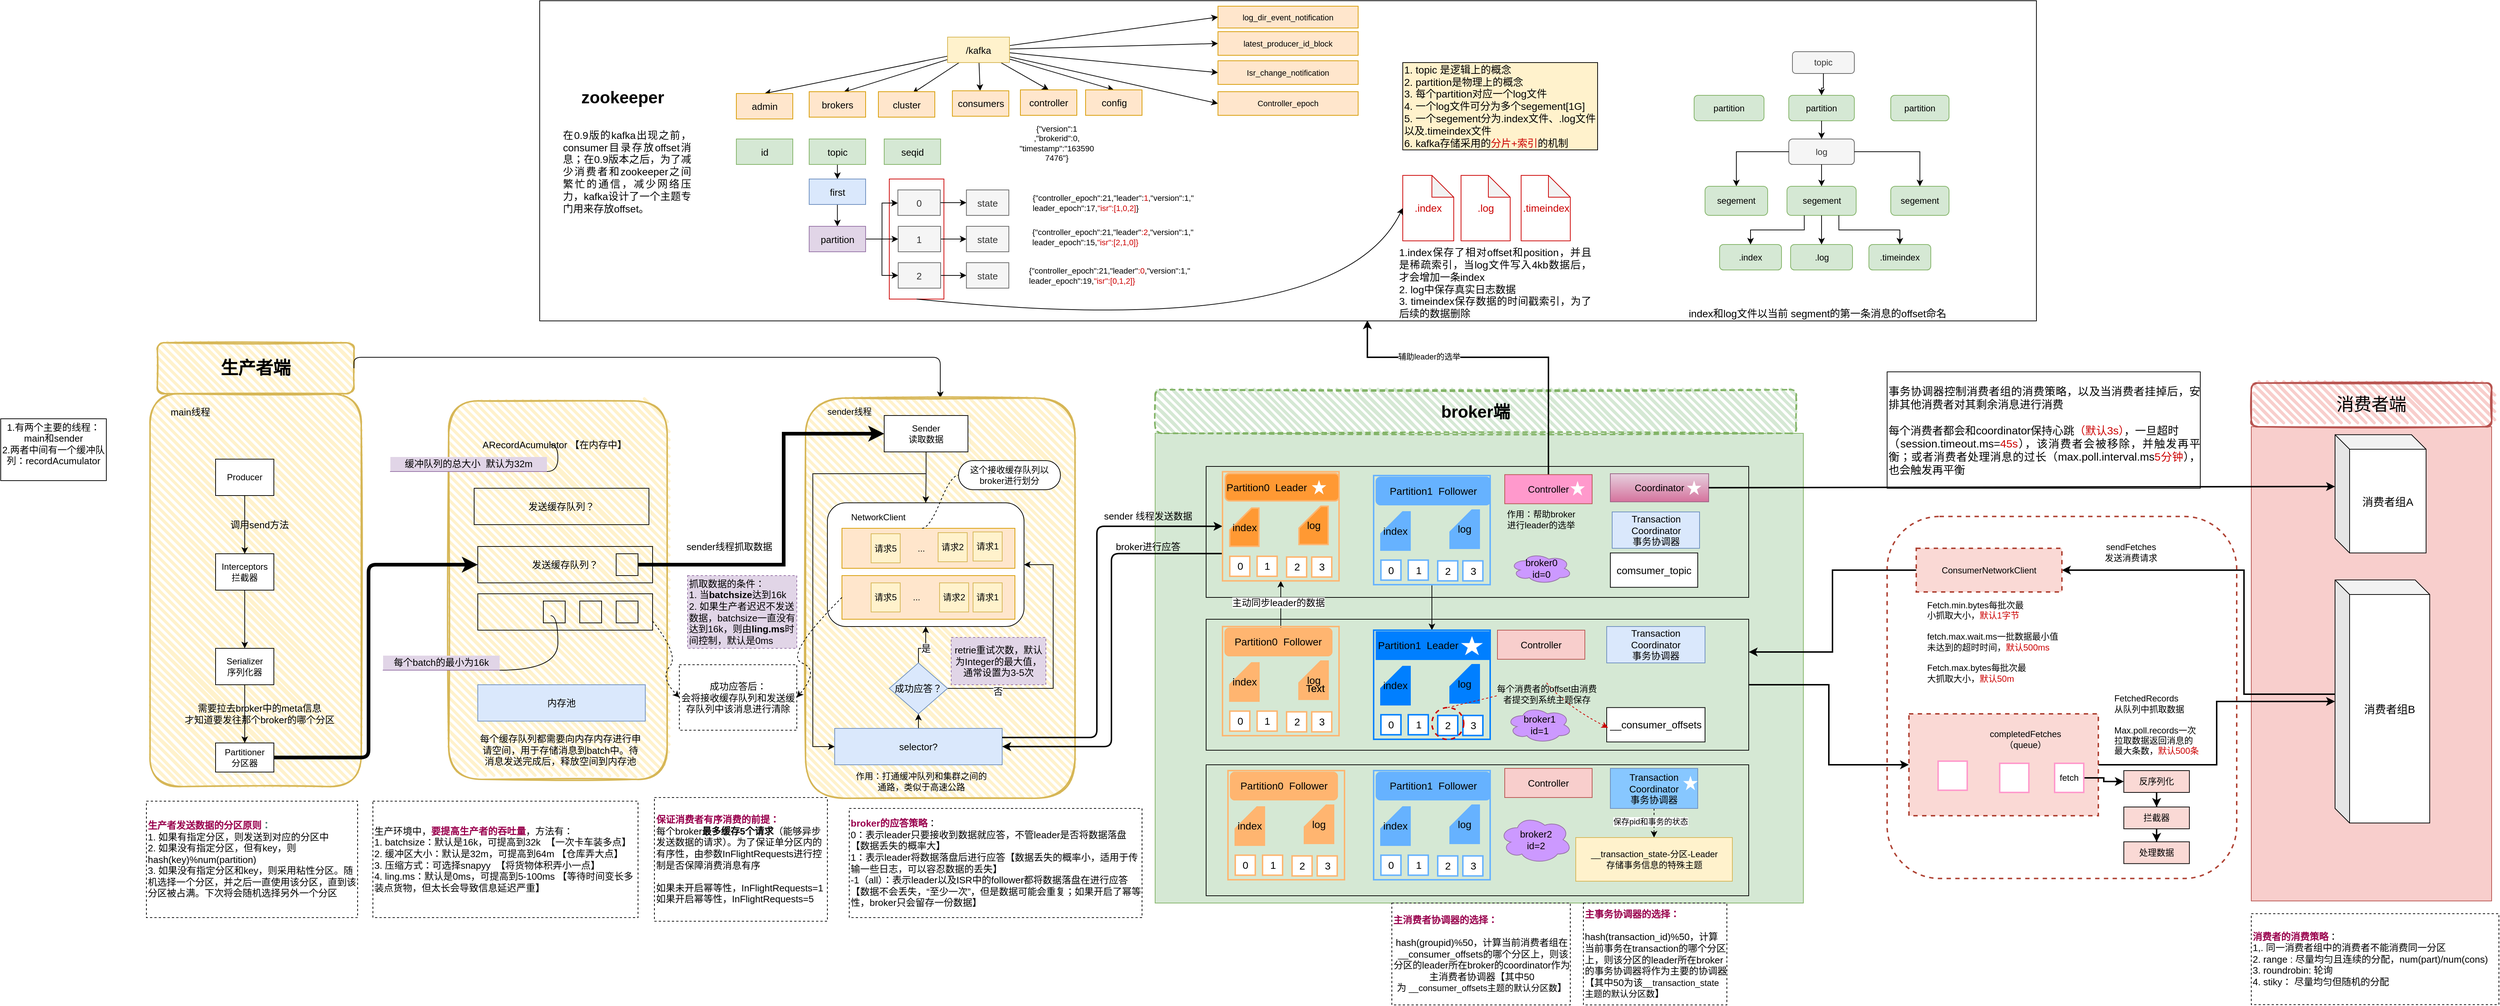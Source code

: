 <mxfile version="17.4.0" type="github">
  <diagram id="x-Sexi6F8sJB0yjPF3IZ" name="Page-1">
    <mxGraphModel dx="4152" dy="2224" grid="1" gridSize="10" guides="1" tooltips="1" connect="1" arrows="1" fold="1" page="1" pageScale="1" pageWidth="900" pageHeight="1600" math="0" shadow="0">
      <root>
        <mxCell id="0" />
        <mxCell id="1" parent="0" />
        <mxCell id="UxnLPPTvP_sObnjLlX6k-19" value="" style="rounded=0;whiteSpace=wrap;html=1;fillColor=#d5e8d4;strokeColor=#82b366;align=center;" parent="1" vertex="1">
          <mxGeometry x="1725" y="744.5" width="890" height="645.5" as="geometry" />
        </mxCell>
        <mxCell id="-DWdb9lvFDNPIEKAmtFA-177" value="" style="rounded=0;whiteSpace=wrap;html=1;shadow=0;comic=0;fontSize=13;strokeColor=#000000;strokeWidth=1;fillColor=none;align=center;" parent="1" vertex="1">
          <mxGeometry x="1795" y="1200" width="745" height="180" as="geometry" />
        </mxCell>
        <mxCell id="MnBA1TXpeBqanZ1rdVY3-17" value="" style="rounded=0;whiteSpace=wrap;html=1;fontSize=14;strokeColor=#b85450;fillColor=#f8cecc;" parent="1" vertex="1">
          <mxGeometry x="3230" y="735.37" width="330" height="651.75" as="geometry" />
        </mxCell>
        <mxCell id="9v5I5Lgi_oh3hGJhgwNZ-31" value="" style="rounded=1;whiteSpace=wrap;html=1;strokeWidth=2;fillWeight=4;hachureGap=8;hachureAngle=45;fillColor=#fff2cc;sketch=1;strokeColor=#d6b656;" parent="1" vertex="1">
          <mxGeometry x="345" y="690" width="290" height="540" as="geometry" />
        </mxCell>
        <mxCell id="UxnLPPTvP_sObnjLlX6k-30" value="" style="edgeStyle=orthogonalEdgeStyle;rounded=0;orthogonalLoop=1;jettySize=auto;html=1;fontSize=13;" parent="1" source="UxnLPPTvP_sObnjLlX6k-24" target="UxnLPPTvP_sObnjLlX6k-29" edge="1">
          <mxGeometry relative="1" as="geometry" />
        </mxCell>
        <mxCell id="UxnLPPTvP_sObnjLlX6k-24" value="Producer" style="rounded=0;whiteSpace=wrap;html=1;shadow=0;comic=0;" parent="1" vertex="1">
          <mxGeometry x="435" y="780" width="80" height="50" as="geometry" />
        </mxCell>
        <mxCell id="UxnLPPTvP_sObnjLlX6k-27" value="&lt;span&gt;1.有两个主要的线程：&lt;/span&gt;&lt;span&gt;main和sender&lt;br&gt;2.两者中间有一个缓冲队列：recordAcumulator&lt;br&gt;&lt;br&gt;&lt;/span&gt;" style="whiteSpace=wrap;html=1;rounded=0;shadow=0;fontSize=13;strokeWidth=1;fillColor=none;comic=0;" parent="1" vertex="1">
          <mxGeometry x="140" y="724.5" width="145" height="85" as="geometry" />
        </mxCell>
        <mxCell id="UxnLPPTvP_sObnjLlX6k-32" value="" style="edgeStyle=orthogonalEdgeStyle;rounded=0;orthogonalLoop=1;jettySize=auto;html=1;fontSize=13;" parent="1" source="UxnLPPTvP_sObnjLlX6k-29" target="UxnLPPTvP_sObnjLlX6k-31" edge="1">
          <mxGeometry relative="1" as="geometry" />
        </mxCell>
        <mxCell id="UxnLPPTvP_sObnjLlX6k-29" value="Interceptors&lt;br&gt;拦截器" style="rounded=0;whiteSpace=wrap;html=1;shadow=0;comic=0;" parent="1" vertex="1">
          <mxGeometry x="435" y="910" width="80" height="50" as="geometry" />
        </mxCell>
        <mxCell id="UxnLPPTvP_sObnjLlX6k-34" value="" style="edgeStyle=orthogonalEdgeStyle;rounded=0;orthogonalLoop=1;jettySize=auto;html=1;fontSize=13;" parent="1" source="UxnLPPTvP_sObnjLlX6k-31" target="UxnLPPTvP_sObnjLlX6k-33" edge="1">
          <mxGeometry relative="1" as="geometry" />
        </mxCell>
        <mxCell id="UxnLPPTvP_sObnjLlX6k-31" value="Serializer&lt;br&gt;序列化器" style="rounded=0;whiteSpace=wrap;html=1;shadow=0;comic=0;fillColor=default;" parent="1" vertex="1">
          <mxGeometry x="435" y="1040" width="80" height="50" as="geometry" />
        </mxCell>
        <mxCell id="UxnLPPTvP_sObnjLlX6k-33" value="Partitioner&lt;br&gt;分区器" style="rounded=0;whiteSpace=wrap;html=1;shadow=0;comic=0;" parent="1" vertex="1">
          <mxGeometry x="435" y="1170" width="80" height="40" as="geometry" />
        </mxCell>
        <mxCell id="UxnLPPTvP_sObnjLlX6k-35" value="需要拉去broker中的meta信息&lt;br&gt;才知道要发往那个broker的哪个分区" style="text;html=1;align=center;verticalAlign=middle;resizable=0;points=[];autosize=1;strokeColor=none;fontSize=13;" parent="1" vertex="1">
          <mxGeometry x="385" y="1110" width="220" height="40" as="geometry" />
        </mxCell>
        <mxCell id="UxnLPPTvP_sObnjLlX6k-36" value="调用send方法" style="text;html=1;align=center;verticalAlign=middle;resizable=0;points=[];autosize=1;strokeColor=none;fontSize=13;" parent="1" vertex="1">
          <mxGeometry x="445" y="860" width="100" height="20" as="geometry" />
        </mxCell>
        <mxCell id="UxnLPPTvP_sObnjLlX6k-38" value="生产者端" style="rounded=1;whiteSpace=wrap;html=1;strokeWidth=2;fillWeight=4;hachureGap=8;hachureAngle=45;fillColor=#fff2cc;sketch=1;shadow=0;comic=0;fontSize=24;strokeColor=#d6b656;fontStyle=1" parent="1" vertex="1">
          <mxGeometry x="355" y="620" width="270" height="70" as="geometry" />
        </mxCell>
        <mxCell id="UxnLPPTvP_sObnjLlX6k-39" value="&lt;b&gt;&lt;font color=&quot;#99004d&quot;&gt;生产者发送数据的分区原则&lt;/font&gt;&lt;font color=&quot;#4b7d74&quot;&gt;：&lt;/font&gt;&lt;/b&gt;&lt;br&gt;1. 如果有指定分区，则发送到对应的分区中&lt;br&gt;2.&amp;nbsp;如果没有指定分区，但有key，则hash(key)%num(partition)&lt;br&gt;3.&amp;nbsp;如果没有指定分区和key，则采用粘性分区。随机选择一个分区，并之后一直使用该分区，直到该分区被占满。下次将会随机选择另外一个分区" style="whiteSpace=wrap;html=1;rounded=0;shadow=0;comic=0;fontSize=13;strokeColor=#000000;strokeWidth=1;fillColor=none;align=left;dashed=1;" parent="1" vertex="1">
          <mxGeometry x="340" y="1250" width="290" height="160" as="geometry" />
        </mxCell>
        <mxCell id="UxnLPPTvP_sObnjLlX6k-44" value="" style="rounded=1;whiteSpace=wrap;html=1;strokeWidth=2;fillWeight=4;hachureGap=8;hachureAngle=45;fillColor=#fff2cc;sketch=1;shadow=0;comic=0;fontSize=13;align=left;strokeColor=#d6b656;" parent="1" vertex="1">
          <mxGeometry x="755" y="700" width="300" height="520" as="geometry" />
        </mxCell>
        <mxCell id="UxnLPPTvP_sObnjLlX6k-45" value="ARecordAcumulator 【在内存中】" style="text;html=1;align=center;verticalAlign=middle;resizable=0;points=[];autosize=1;strokeColor=none;fontSize=13;" parent="1" vertex="1">
          <mxGeometry x="795" y="750" width="210" height="20" as="geometry" />
        </mxCell>
        <mxCell id="UxnLPPTvP_sObnjLlX6k-46" value="发送缓存队列？" style="rounded=0;whiteSpace=wrap;html=1;shadow=0;comic=0;fontSize=13;strokeColor=#000000;strokeWidth=1;fillColor=none;align=center;" parent="1" vertex="1">
          <mxGeometry x="790" y="820" width="240" height="50" as="geometry" />
        </mxCell>
        <mxCell id="UxnLPPTvP_sObnjLlX6k-47" value="&lt;div style=&quot;&quot;&gt;&lt;span&gt;发送缓存队列？&lt;/span&gt;&lt;/div&gt;" style="rounded=0;whiteSpace=wrap;html=1;shadow=0;comic=0;fontSize=13;strokeColor=#000000;strokeWidth=1;fillColor=none;align=center;" parent="1" vertex="1">
          <mxGeometry x="795" y="900" width="240" height="50" as="geometry" />
        </mxCell>
        <mxCell id="UxnLPPTvP_sObnjLlX6k-48" value="" style="rounded=0;whiteSpace=wrap;html=1;shadow=0;comic=0;fontSize=13;strokeColor=#000000;strokeWidth=1;fillColor=none;align=left;" parent="1" vertex="1">
          <mxGeometry x="795" y="965" width="240" height="50" as="geometry" />
        </mxCell>
        <mxCell id="UxnLPPTvP_sObnjLlX6k-49" value="" style="rounded=0;whiteSpace=wrap;html=1;shadow=0;comic=0;fontSize=13;strokeColor=#000000;strokeWidth=1;fillColor=none;align=left;" parent="1" vertex="1">
          <mxGeometry x="985" y="975" width="30" height="30" as="geometry" />
        </mxCell>
        <mxCell id="UxnLPPTvP_sObnjLlX6k-50" value="" style="rounded=0;whiteSpace=wrap;html=1;shadow=0;comic=0;fontSize=13;strokeColor=#000000;strokeWidth=1;fillColor=none;align=left;" parent="1" vertex="1">
          <mxGeometry x="935" y="975" width="30" height="30" as="geometry" />
        </mxCell>
        <mxCell id="UxnLPPTvP_sObnjLlX6k-51" value="" style="rounded=0;whiteSpace=wrap;html=1;shadow=0;comic=0;fontSize=13;strokeColor=#000000;strokeWidth=1;fillColor=none;align=left;" parent="1" vertex="1">
          <mxGeometry x="885" y="975" width="30" height="30" as="geometry" />
        </mxCell>
        <mxCell id="UxnLPPTvP_sObnjLlX6k-52" value="每个batch的最小为16k" style="whiteSpace=wrap;html=1;shape=partialRectangle;top=0;left=0;bottom=1;right=0;points=[[0,1],[1,1]];fillColor=#e1d5e7;align=center;verticalAlign=bottom;routingCenterY=0.5;snapToPoint=1;recursiveResize=0;autosize=1;treeFolding=1;treeMoving=1;newEdgeStyle={&quot;edgeStyle&quot;:&quot;entityRelationEdgeStyle&quot;,&quot;startArrow&quot;:&quot;none&quot;,&quot;endArrow&quot;:&quot;none&quot;,&quot;segment&quot;:10,&quot;curved&quot;:1};rounded=0;shadow=0;comic=0;fontSize=13;strokeColor=#9673a6;strokeWidth=1;" parent="1" vertex="1">
          <mxGeometry x="665" y="1050" width="160" height="20" as="geometry" />
        </mxCell>
        <mxCell id="UxnLPPTvP_sObnjLlX6k-53" value="" style="edgeStyle=entityRelationEdgeStyle;startArrow=none;endArrow=none;segment=10;curved=1;fontSize=13;entryX=1;entryY=1;entryDx=0;entryDy=0;" parent="1" target="UxnLPPTvP_sObnjLlX6k-52" edge="1">
          <mxGeometry relative="1" as="geometry">
            <mxPoint x="895" y="995" as="sourcePoint" />
            <mxPoint x="825" y="1045" as="targetPoint" />
          </mxGeometry>
        </mxCell>
        <mxCell id="UxnLPPTvP_sObnjLlX6k-54" value="内存池" style="rounded=0;whiteSpace=wrap;html=1;shadow=0;comic=0;fontSize=13;strokeColor=#6c8ebf;strokeWidth=1;fillColor=#dae8fc;align=center;" parent="1" vertex="1">
          <mxGeometry x="795" y="1090" width="230" height="50" as="geometry" />
        </mxCell>
        <mxCell id="UxnLPPTvP_sObnjLlX6k-59" value="缓冲队列的总大小&amp;nbsp; 默认为32m" style="whiteSpace=wrap;html=1;shape=partialRectangle;top=0;left=0;bottom=1;right=0;points=[[0,1],[1,1]];fillColor=#e1d5e7;align=center;verticalAlign=bottom;routingCenterY=0.5;snapToPoint=1;recursiveResize=0;autosize=1;treeFolding=1;treeMoving=1;newEdgeStyle={&quot;edgeStyle&quot;:&quot;entityRelationEdgeStyle&quot;,&quot;startArrow&quot;:&quot;none&quot;,&quot;endArrow&quot;:&quot;none&quot;,&quot;segment&quot;:10,&quot;curved&quot;:1};rounded=0;shadow=0;comic=0;fontSize=13;strokeColor=#9673a6;strokeWidth=1;" parent="1" vertex="1">
          <mxGeometry x="675" y="777" width="215" height="20" as="geometry" />
        </mxCell>
        <mxCell id="UxnLPPTvP_sObnjLlX6k-60" value="" style="edgeStyle=entityRelationEdgeStyle;startArrow=none;endArrow=none;segment=10;curved=1;fontSize=13;" parent="1" target="UxnLPPTvP_sObnjLlX6k-59" edge="1">
          <mxGeometry relative="1" as="geometry">
            <mxPoint x="895" y="760" as="sourcePoint" />
          </mxGeometry>
        </mxCell>
        <mxCell id="UxnLPPTvP_sObnjLlX6k-65" value="main线程" style="text;html=1;align=center;verticalAlign=middle;resizable=0;points=[];autosize=1;strokeColor=none;fontSize=13;" parent="1" vertex="1">
          <mxGeometry x="365" y="704.5" width="70" height="20" as="geometry" />
        </mxCell>
        <mxCell id="UxnLPPTvP_sObnjLlX6k-66" value="" style="edgeStyle=elbowEdgeStyle;elbow=vertical;endArrow=classic;html=1;fontSize=13;exitX=1;exitY=0.5;exitDx=0;exitDy=0;startArrow=none;entryX=0.5;entryY=0;entryDx=0;entryDy=0;" parent="1" source="UxnLPPTvP_sObnjLlX6k-38" target="UxnLPPTvP_sObnjLlX6k-68" edge="1">
          <mxGeometry width="50" height="50" relative="1" as="geometry">
            <mxPoint x="1120" y="665" as="sourcePoint" />
            <mxPoint x="1525" y="660" as="targetPoint" />
            <Array as="points">
              <mxPoint x="925" y="640" />
            </Array>
          </mxGeometry>
        </mxCell>
        <mxCell id="UxnLPPTvP_sObnjLlX6k-68" value="" style="rounded=1;whiteSpace=wrap;html=1;strokeWidth=2;fillWeight=4;hachureGap=8;hachureAngle=45;fillColor=#fff2cc;sketch=1;shadow=0;comic=0;fontSize=13;align=left;strokeColor=#d6b656;" parent="1" vertex="1">
          <mxGeometry x="1245" y="696" width="370" height="550" as="geometry" />
        </mxCell>
        <mxCell id="UxnLPPTvP_sObnjLlX6k-71" value="&lt;b&gt;&lt;font color=&quot;#99004d&quot;&gt;保证消费者有序消费的前提：&lt;/font&gt;&lt;/b&gt;&lt;br&gt;每个broker&lt;b&gt;最多缓存5个请求&lt;/b&gt;（能够异步发送数据的请求）。为了保证单分区内的有序性，由参数InFlightRequests进行控制是否保障消费消息有序&lt;br&gt;&lt;br&gt;如果未开启幂等性，InFlightRequests=1&lt;br&gt;如果开启幂等性，InFlightRequests=5" style="rounded=0;whiteSpace=wrap;html=1;shadow=0;comic=0;fontSize=13;strokeColor=#000000;strokeWidth=1;fillColor=none;align=left;dashed=1;" parent="1" vertex="1">
          <mxGeometry x="1037.5" y="1245" width="237.5" height="170" as="geometry" />
        </mxCell>
        <mxCell id="UxnLPPTvP_sObnjLlX6k-80" value="sender线程抓取数据" style="text;html=1;align=center;verticalAlign=middle;resizable=0;points=[];autosize=1;strokeColor=none;fontSize=13;" parent="1" vertex="1">
          <mxGeometry x="1075" y="890" width="130" height="20" as="geometry" />
        </mxCell>
        <mxCell id="UxnLPPTvP_sObnjLlX6k-82" value="抓取数据的条件：&lt;br&gt;1. 当&lt;b&gt;batchsize&lt;/b&gt;达到16k&lt;br&gt;2.&amp;nbsp;如果生产者迟迟不发送数据，batchsize一直没有达到16k，则由&lt;b&gt;ling.ms&lt;/b&gt;时间控制，默认是0ms" style="whiteSpace=wrap;html=1;rounded=0;shadow=0;comic=0;fontSize=13;strokeColor=#9673a6;strokeWidth=1;fillColor=#e1d5e7;align=left;dashed=1;" parent="1" vertex="1">
          <mxGeometry x="1083" y="940" width="150" height="100" as="geometry" />
        </mxCell>
        <mxCell id="UxnLPPTvP_sObnjLlX6k-88" value="" style="edgeStyle=elbowEdgeStyle;rounded=0;orthogonalLoop=1;jettySize=auto;elbow=vertical;html=1;fontSize=13;strokeWidth=1;" parent="1" source="UxnLPPTvP_sObnjLlX6k-83" target="UxnLPPTvP_sObnjLlX6k-87" edge="1">
          <mxGeometry relative="1" as="geometry" />
        </mxCell>
        <mxCell id="UxnLPPTvP_sObnjLlX6k-83" value="selector?" style="rounded=0;whiteSpace=wrap;html=1;shadow=0;comic=0;fontSize=13;strokeColor=#6c8ebf;strokeWidth=1;fillColor=#dae8fc;align=center;" parent="1" vertex="1">
          <mxGeometry x="1285" y="1150" width="230" height="50" as="geometry" />
        </mxCell>
        <mxCell id="UxnLPPTvP_sObnjLlX6k-84" value="生产环境中，&lt;b&gt;&lt;font color=&quot;#99004d&quot;&gt;要提高生产者的吞吐量&lt;/font&gt;&lt;/b&gt;，方法有：&lt;br&gt;1.&amp;nbsp;batchsize：默认是16k，可提高到32k&amp;nbsp; 【一次卡车装多点】&lt;br&gt;2.&amp;nbsp;缓冲区大小：默认是32m，可提高到64m 【仓库弄大点】&lt;br&gt;3.&amp;nbsp;压缩方式：可选择snapyy&amp;nbsp; 【将货物体积弄小一点】&lt;br&gt;4.&amp;nbsp;ling.ms：默认是0ms，可提高到5-100ms 【等待时间变长多装点货物，但太长会导致信息延迟严重】" style="whiteSpace=wrap;html=1;rounded=0;shadow=0;comic=0;fontSize=13;strokeColor=#000000;strokeWidth=1;fillColor=none;align=left;dashed=1;" parent="1" vertex="1">
          <mxGeometry x="651" y="1250" width="364" height="160" as="geometry" />
        </mxCell>
        <mxCell id="UxnLPPTvP_sObnjLlX6k-94" value="是" style="edgeStyle=elbowEdgeStyle;rounded=0;orthogonalLoop=1;jettySize=auto;elbow=vertical;html=1;fontSize=13;strokeWidth=1;entryX=0.5;entryY=1;entryDx=0;entryDy=0;" parent="1" source="UxnLPPTvP_sObnjLlX6k-87" target="9v5I5Lgi_oh3hGJhgwNZ-5" edge="1">
          <mxGeometry relative="1" as="geometry">
            <Array as="points">
              <mxPoint x="1400" y="1040" />
            </Array>
            <mxPoint x="1400" y="1015.0" as="targetPoint" />
          </mxGeometry>
        </mxCell>
        <mxCell id="UxnLPPTvP_sObnjLlX6k-96" style="edgeStyle=elbowEdgeStyle;rounded=0;orthogonalLoop=1;jettySize=auto;elbow=vertical;html=1;exitX=1;exitY=0.5;exitDx=0;exitDy=0;fontSize=13;strokeWidth=1;entryX=1;entryY=0.5;entryDx=0;entryDy=0;" parent="1" source="UxnLPPTvP_sObnjLlX6k-87" target="9v5I5Lgi_oh3hGJhgwNZ-5" edge="1">
          <mxGeometry relative="1" as="geometry">
            <mxPoint x="1520" y="977.5" as="targetPoint" />
            <Array as="points">
              <mxPoint x="1585" y="1095" />
            </Array>
          </mxGeometry>
        </mxCell>
        <mxCell id="UxnLPPTvP_sObnjLlX6k-97" value="否" style="edgeLabel;html=1;align=center;verticalAlign=middle;resizable=0;points=[];fontSize=13;" parent="UxnLPPTvP_sObnjLlX6k-96" vertex="1" connectable="0">
          <mxGeometry x="-0.611" y="-4" relative="1" as="geometry">
            <mxPoint as="offset" />
          </mxGeometry>
        </mxCell>
        <mxCell id="UxnLPPTvP_sObnjLlX6k-87" value="成功应答？" style="rhombus;whiteSpace=wrap;html=1;rounded=0;shadow=0;fontSize=13;strokeColor=#6c8ebf;strokeWidth=1;fillColor=#dae8fc;comic=0;" parent="1" vertex="1">
          <mxGeometry x="1360" y="1060" width="80" height="70" as="geometry" />
        </mxCell>
        <mxCell id="UxnLPPTvP_sObnjLlX6k-100" value="retrie重试次数，默认为Integer的最大值，通常设置为3-5次" style="rounded=0;whiteSpace=wrap;html=1;shadow=0;comic=0;fontSize=13;strokeColor=#9673a6;strokeWidth=1;fillColor=#e1d5e7;align=center;dashed=1;" parent="1" vertex="1">
          <mxGeometry x="1445" y="1025" width="130" height="65" as="geometry" />
        </mxCell>
        <mxCell id="UxnLPPTvP_sObnjLlX6k-102" value="broker端" style="rounded=1;whiteSpace=wrap;html=1;strokeWidth=2;fillWeight=4;hachureGap=8;hachureAngle=45;fillColor=#d5e8d4;sketch=1;shadow=0;dashed=1;comic=0;fontSize=23;align=center;strokeColor=#82b366;fontStyle=1" parent="1" vertex="1">
          <mxGeometry x="1725" y="684.5" width="880" height="60" as="geometry" />
        </mxCell>
        <mxCell id="UxnLPPTvP_sObnjLlX6k-110" value="" style="rounded=0;whiteSpace=wrap;html=1;shadow=0;comic=0;fontSize=13;strokeColor=#000000;strokeWidth=1;fillColor=none;align=center;" parent="1" vertex="1">
          <mxGeometry x="1795" y="790" width="745" height="180" as="geometry" />
        </mxCell>
        <mxCell id="UxnLPPTvP_sObnjLlX6k-112" value="" style="edgeStyle=elbowEdgeStyle;elbow=horizontal;endArrow=classic;html=1;fontSize=13;strokeWidth=5;exitX=1;exitY=0.5;exitDx=0;exitDy=0;entryX=0;entryY=0.5;entryDx=0;entryDy=0;" parent="1" source="UxnLPPTvP_sObnjLlX6k-33" target="UxnLPPTvP_sObnjLlX6k-47" edge="1">
          <mxGeometry width="50" height="50" relative="1" as="geometry">
            <mxPoint x="685" y="1170" as="sourcePoint" />
            <mxPoint x="735" y="1120" as="targetPoint" />
            <Array as="points">
              <mxPoint x="645" y="1060" />
            </Array>
          </mxGeometry>
        </mxCell>
        <mxCell id="TE2P3VH-hTuM74N47Mns-30" style="edgeStyle=orthogonalEdgeStyle;rounded=0;orthogonalLoop=1;jettySize=auto;html=1;fontSize=12;fontColor=#000000;strokeWidth=2;exitX=1;exitY=0.5;exitDx=0;exitDy=0;" parent="1" source="UxnLPPTvP_sObnjLlX6k-113" target="TE2P3VH-hTuM74N47Mns-21" edge="1">
          <mxGeometry relative="1" as="geometry" />
        </mxCell>
        <mxCell id="UxnLPPTvP_sObnjLlX6k-113" value="" style="rounded=0;whiteSpace=wrap;html=1;shadow=0;comic=0;fontSize=13;strokeColor=#000000;strokeWidth=1;fillColor=none;align=center;" parent="1" vertex="1">
          <mxGeometry x="1795" y="1000" width="745" height="180" as="geometry" />
        </mxCell>
        <mxCell id="UxnLPPTvP_sObnjLlX6k-124" value="" style="edgeStyle=elbowEdgeStyle;rounded=0;orthogonalLoop=1;jettySize=auto;elbow=vertical;html=1;fontSize=13;strokeWidth=1;exitX=0.5;exitY=0;exitDx=0;exitDy=0;entryX=0.5;entryY=1;entryDx=0;entryDy=0;" parent="1" target="-DWdb9lvFDNPIEKAmtFA-97" edge="1">
          <mxGeometry relative="1" as="geometry">
            <mxPoint x="1897.5" y="1020.0" as="sourcePoint" />
            <mxPoint x="1897.5" y="957.25" as="targetPoint" />
          </mxGeometry>
        </mxCell>
        <mxCell id="UxnLPPTvP_sObnjLlX6k-125" value="主动同步leader的数据" style="edgeLabel;html=1;align=center;verticalAlign=middle;resizable=0;points=[];fontSize=13;" parent="UxnLPPTvP_sObnjLlX6k-124" vertex="1" connectable="0">
          <mxGeometry x="0.182" y="4" relative="1" as="geometry">
            <mxPoint as="offset" />
          </mxGeometry>
        </mxCell>
        <mxCell id="UxnLPPTvP_sObnjLlX6k-126" value="" style="edgeStyle=elbowEdgeStyle;elbow=horizontal;endArrow=classic;html=1;fontSize=13;strokeWidth=2;entryX=0;entryY=0.5;entryDx=0;entryDy=0;exitX=1;exitY=0.25;exitDx=0;exitDy=0;" parent="1" source="UxnLPPTvP_sObnjLlX6k-83" target="-DWdb9lvFDNPIEKAmtFA-97" edge="1">
          <mxGeometry width="50" height="50" relative="1" as="geometry">
            <mxPoint x="1515" y="1180" as="sourcePoint" />
            <mxPoint x="1801" y="914.5" as="targetPoint" />
            <Array as="points">
              <mxPoint x="1645" y="1040" />
            </Array>
          </mxGeometry>
        </mxCell>
        <mxCell id="UxnLPPTvP_sObnjLlX6k-127" value="sender&amp;nbsp;线程发送数据" style="text;html=1;align=center;verticalAlign=middle;resizable=0;points=[];autosize=1;strokeColor=none;fontSize=13;" parent="1" vertex="1">
          <mxGeometry x="1645" y="847.5" width="140" height="20" as="geometry" />
        </mxCell>
        <mxCell id="UxnLPPTvP_sObnjLlX6k-129" value="&lt;div&gt;Transaction&lt;/div&gt;&lt;div&gt;Coordinator&lt;/div&gt;&lt;div&gt;事务协调器&lt;/div&gt;" style="rounded=0;whiteSpace=wrap;html=1;shadow=0;comic=0;fontSize=13;strokeColor=#6c8ebf;strokeWidth=1;fillColor=#dae8fc;align=center;" parent="1" vertex="1">
          <mxGeometry x="2352.5" y="852.5" width="120" height="50" as="geometry" />
        </mxCell>
        <mxCell id="c2JDwz5LXpJiPW_2kjGZ-4" style="edgeStyle=orthogonalEdgeStyle;rounded=0;orthogonalLoop=1;jettySize=auto;html=1;entryX=0.5;entryY=0;entryDx=0;entryDy=0;dashed=1;" parent="1" source="UxnLPPTvP_sObnjLlX6k-130" target="c2JDwz5LXpJiPW_2kjGZ-3" edge="1">
          <mxGeometry relative="1" as="geometry" />
        </mxCell>
        <mxCell id="c2JDwz5LXpJiPW_2kjGZ-5" value="保存pid和事务的状态" style="edgeLabel;html=1;align=center;verticalAlign=middle;resizable=0;points=[];" parent="c2JDwz5LXpJiPW_2kjGZ-4" vertex="1" connectable="0">
          <mxGeometry x="-0.11" y="-5" relative="1" as="geometry">
            <mxPoint as="offset" />
          </mxGeometry>
        </mxCell>
        <mxCell id="UxnLPPTvP_sObnjLlX6k-130" value="&lt;div&gt;Transaction&lt;/div&gt;&lt;div&gt;Coordinator&lt;/div&gt;&lt;div&gt;事务协调器&lt;/div&gt;" style="rounded=0;whiteSpace=wrap;html=1;shadow=0;comic=0;fontSize=13;strokeColor=#6c8ebf;strokeWidth=1;fillColor=#87C7FF;align=center;" parent="1" vertex="1">
          <mxGeometry x="2350" y="1205" width="120" height="55" as="geometry" />
        </mxCell>
        <mxCell id="UxnLPPTvP_sObnjLlX6k-134" value="&lt;div&gt;&lt;span&gt;&lt;b&gt;&lt;font color=&quot;#99004d&quot;&gt;主事务协调器的选择：&lt;/font&gt;&lt;/b&gt;&lt;/span&gt;&lt;/div&gt;&lt;br&gt;&lt;div&gt;&lt;span&gt;hash(transaction_id)%50，计算当前事务在transaction的哪个分区上，则该分区的leader所在broker的事务协调器将作为主要的协调器&lt;/span&gt;&lt;span style=&quot;text-align: justify&quot;&gt;【其中50为该&lt;/span&gt;&lt;span style=&quot;font-size: 12px ; text-align: center&quot;&gt;__transaction_state主题的默认分区数&lt;/span&gt;&lt;span style=&quot;text-align: justify&quot;&gt;】&lt;/span&gt;&lt;/div&gt;" style="whiteSpace=wrap;html=1;rounded=0;shadow=0;comic=0;fontSize=13;strokeWidth=1;align=left;dashed=1;fillColor=none;" parent="1" vertex="1">
          <mxGeometry x="2313" y="1390" width="197" height="140" as="geometry" />
        </mxCell>
        <mxCell id="UxnLPPTvP_sObnjLlX6k-135" value="" style="edgeStyle=elbowEdgeStyle;elbow=horizontal;endArrow=classic;html=1;fontSize=13;strokeWidth=2;exitX=0;exitY=0.75;exitDx=0;exitDy=0;entryX=1;entryY=0.5;entryDx=0;entryDy=0;" parent="1" source="-DWdb9lvFDNPIEKAmtFA-97" target="UxnLPPTvP_sObnjLlX6k-83" edge="1">
          <mxGeometry width="50" height="50" relative="1" as="geometry">
            <mxPoint x="1905" y="922" as="sourcePoint" />
            <mxPoint x="1525" y="1200" as="targetPoint" />
            <Array as="points">
              <mxPoint x="1665" y="1050" />
            </Array>
          </mxGeometry>
        </mxCell>
        <mxCell id="UxnLPPTvP_sObnjLlX6k-136" value="broker进行应答" style="text;html=1;align=center;verticalAlign=middle;resizable=0;points=[];autosize=1;strokeColor=none;fontSize=13;" parent="1" vertex="1">
          <mxGeometry x="1665" y="890" width="100" height="20" as="geometry" />
        </mxCell>
        <mxCell id="UxnLPPTvP_sObnjLlX6k-137" value="&lt;font color=&quot;#99004d&quot;&gt;&lt;b&gt;broker的应答策略&lt;/b&gt;&lt;/font&gt;：&lt;br&gt;0：表示leader只要接收到数据就应答，不管leader是否将数据落盘【数据丢失的概率大】&lt;br&gt;1：表示leader将数据落盘后进行应答【数据丢失的概率小，适用于传输一些日志，可以容忍数据的丢失】&lt;br&gt;-1（all）：表示leader以及ISR中的follower都将数据落盘在进行应答【数据不会丢失，“至少一次”，但是数据可能会重复；如果开启了幂等性，broker只会留存一份数据】" style="whiteSpace=wrap;html=1;rounded=0;shadow=0;comic=0;fontSize=13;strokeColor=#000000;strokeWidth=1;fillColor=none;align=left;dashed=1;" parent="1" vertex="1">
          <mxGeometry x="1305" y="1260" width="402" height="150" as="geometry" />
        </mxCell>
        <mxCell id="UxnLPPTvP_sObnjLlX6k-141" value="成功应答后：&lt;br&gt;会将接收缓存队列和发送缓存队列中该消息进行清除" style="whiteSpace=wrap;html=1;rounded=0;shadow=0;dashed=1;comic=0;fontSize=13;strokeColor=#000000;strokeWidth=1;fillColor=none;align=center;" parent="1" vertex="1">
          <mxGeometry x="1071.75" y="1062.5" width="161.25" height="90" as="geometry" />
        </mxCell>
        <mxCell id="9v5I5Lgi_oh3hGJhgwNZ-3" value="&lt;span style=&quot;font-size: 13px&quot;&gt;每个缓存队列都需要向内存内存进行申请空间，&lt;/span&gt;&lt;span style=&quot;font-size: 13px ; text-align: justify&quot;&gt;用于存储消息到batch中。待消息发送完成后，释放空间到内存池&lt;/span&gt;&lt;span style=&quot;font-size: 13px&quot;&gt;&lt;br&gt;&lt;/span&gt;" style="text;html=1;strokeColor=none;fillColor=none;align=center;verticalAlign=middle;whiteSpace=wrap;rounded=0;" parent="1" vertex="1">
          <mxGeometry x="795" y="1140" width="227" height="80" as="geometry" />
        </mxCell>
        <mxCell id="9v5I5Lgi_oh3hGJhgwNZ-5" value="" style="rounded=1;whiteSpace=wrap;html=1;" parent="1" vertex="1">
          <mxGeometry x="1275" y="840" width="270" height="170" as="geometry" />
        </mxCell>
        <mxCell id="9v5I5Lgi_oh3hGJhgwNZ-6" value="NetworkClient" style="text;html=1;strokeColor=none;fillColor=none;align=center;verticalAlign=middle;whiteSpace=wrap;rounded=0;" parent="1" vertex="1">
          <mxGeometry x="1305" y="845" width="80" height="30" as="geometry" />
        </mxCell>
        <mxCell id="9v5I5Lgi_oh3hGJhgwNZ-13" value="" style="edgeStyle=orthogonalEdgeStyle;rounded=0;orthogonalLoop=1;jettySize=auto;html=1;entryX=0;entryY=0.5;entryDx=0;entryDy=0;strokeWidth=5;" parent="1" source="9v5I5Lgi_oh3hGJhgwNZ-10" target="9v5I5Lgi_oh3hGJhgwNZ-39" edge="1">
          <mxGeometry relative="1" as="geometry">
            <Array as="points">
              <mxPoint x="1215" y="925" />
              <mxPoint x="1215" y="745" />
            </Array>
          </mxGeometry>
        </mxCell>
        <mxCell id="9v5I5Lgi_oh3hGJhgwNZ-10" value="" style="rounded=0;whiteSpace=wrap;html=1;shadow=0;comic=0;fontSize=13;strokeColor=#000000;strokeWidth=1;fillColor=none;align=left;" parent="1" vertex="1">
          <mxGeometry x="985" y="910" width="30" height="30" as="geometry" />
        </mxCell>
        <mxCell id="9v5I5Lgi_oh3hGJhgwNZ-15" value="" style="rounded=0;whiteSpace=wrap;html=1;fillColor=#ffe6cc;strokeColor=#d79b00;" parent="1" vertex="1">
          <mxGeometry x="1295" y="875" width="237.5" height="55" as="geometry" />
        </mxCell>
        <mxCell id="9v5I5Lgi_oh3hGJhgwNZ-16" value="" style="rounded=0;whiteSpace=wrap;html=1;fillColor=#ffe6cc;strokeColor=#d79b00;" parent="1" vertex="1">
          <mxGeometry x="1295" y="940" width="237.5" height="60" as="geometry" />
        </mxCell>
        <mxCell id="9v5I5Lgi_oh3hGJhgwNZ-17" value="请求1" style="rounded=0;whiteSpace=wrap;html=1;fillColor=#fff2cc;strokeColor=#d6b656;" parent="1" vertex="1">
          <mxGeometry x="1475" y="880" width="40" height="40" as="geometry" />
        </mxCell>
        <mxCell id="9v5I5Lgi_oh3hGJhgwNZ-18" value="请求1" style="rounded=0;whiteSpace=wrap;html=1;fillColor=#fff2cc;strokeColor=#d6b656;" parent="1" vertex="1">
          <mxGeometry x="1475" y="950" width="40" height="40" as="geometry" />
        </mxCell>
        <mxCell id="9v5I5Lgi_oh3hGJhgwNZ-19" value="请求2" style="rounded=0;whiteSpace=wrap;html=1;fillColor=#fff2cc;strokeColor=#d6b656;" parent="1" vertex="1">
          <mxGeometry x="1427" y="881" width="40" height="40" as="geometry" />
        </mxCell>
        <mxCell id="9v5I5Lgi_oh3hGJhgwNZ-21" value="请求2" style="rounded=0;whiteSpace=wrap;html=1;fillColor=#fff2cc;strokeColor=#d6b656;" parent="1" vertex="1">
          <mxGeometry x="1429" y="950" width="40" height="40" as="geometry" />
        </mxCell>
        <mxCell id="9v5I5Lgi_oh3hGJhgwNZ-22" value="请求5" style="rounded=0;whiteSpace=wrap;html=1;fillColor=#fff2cc;strokeColor=#d6b656;" parent="1" vertex="1">
          <mxGeometry x="1335" y="882.5" width="40" height="40" as="geometry" />
        </mxCell>
        <mxCell id="9v5I5Lgi_oh3hGJhgwNZ-24" value="请求5" style="rounded=0;whiteSpace=wrap;html=1;fillColor=#fff2cc;strokeColor=#d6b656;" parent="1" vertex="1">
          <mxGeometry x="1335" y="950" width="40" height="40" as="geometry" />
        </mxCell>
        <mxCell id="9v5I5Lgi_oh3hGJhgwNZ-25" value="..." style="text;html=1;strokeColor=none;fillColor=none;align=center;verticalAlign=middle;whiteSpace=wrap;rounded=0;" parent="1" vertex="1">
          <mxGeometry x="1379.5" y="892.5" width="48" height="20" as="geometry" />
        </mxCell>
        <mxCell id="9v5I5Lgi_oh3hGJhgwNZ-26" value="..." style="text;html=1;strokeColor=none;fillColor=none;align=center;verticalAlign=middle;whiteSpace=wrap;rounded=0;" parent="1" vertex="1">
          <mxGeometry x="1379.5" y="957.5" width="35" height="25" as="geometry" />
        </mxCell>
        <mxCell id="9v5I5Lgi_oh3hGJhgwNZ-28" value="这个接收缓存队列以broker进行划分" style="whiteSpace=wrap;html=1;rounded=1;arcSize=50;align=center;verticalAlign=middle;strokeWidth=1;autosize=1;spacing=4;treeFolding=1;treeMoving=1;newEdgeStyle={&quot;edgeStyle&quot;:&quot;entityRelationEdgeStyle&quot;,&quot;startArrow&quot;:&quot;none&quot;,&quot;endArrow&quot;:&quot;none&quot;,&quot;segment&quot;:10,&quot;curved&quot;:1};" parent="1" vertex="1">
          <mxGeometry x="1455" y="782" width="140" height="40" as="geometry" />
        </mxCell>
        <mxCell id="9v5I5Lgi_oh3hGJhgwNZ-29" value="" style="edgeStyle=entityRelationEdgeStyle;startArrow=none;endArrow=none;segment=10;curved=1;rounded=0;strokeWidth=1;dashed=1;" parent="1" target="9v5I5Lgi_oh3hGJhgwNZ-28" edge="1">
          <mxGeometry relative="1" as="geometry">
            <mxPoint x="1405" y="875" as="sourcePoint" />
          </mxGeometry>
        </mxCell>
        <mxCell id="9v5I5Lgi_oh3hGJhgwNZ-34" value="sender线程" style="text;html=1;align=center;verticalAlign=middle;resizable=0;points=[];autosize=1;strokeColor=none;fillColor=none;" parent="1" vertex="1">
          <mxGeometry x="1265" y="704.5" width="80" height="20" as="geometry" />
        </mxCell>
        <mxCell id="9v5I5Lgi_oh3hGJhgwNZ-42" style="edgeStyle=orthogonalEdgeStyle;rounded=0;orthogonalLoop=1;jettySize=auto;html=1;entryX=0.5;entryY=0;entryDx=0;entryDy=0;strokeWidth=1;" parent="1" source="9v5I5Lgi_oh3hGJhgwNZ-39" target="9v5I5Lgi_oh3hGJhgwNZ-5" edge="1">
          <mxGeometry relative="1" as="geometry" />
        </mxCell>
        <mxCell id="9v5I5Lgi_oh3hGJhgwNZ-46" style="edgeStyle=orthogonalEdgeStyle;rounded=0;orthogonalLoop=1;jettySize=auto;html=1;entryX=0;entryY=0.5;entryDx=0;entryDy=0;strokeWidth=1;" parent="1" source="9v5I5Lgi_oh3hGJhgwNZ-39" target="UxnLPPTvP_sObnjLlX6k-83" edge="1">
          <mxGeometry relative="1" as="geometry">
            <Array as="points">
              <mxPoint x="1410" y="800" />
              <mxPoint x="1255" y="800" />
              <mxPoint x="1255" y="1175" />
            </Array>
          </mxGeometry>
        </mxCell>
        <mxCell id="9v5I5Lgi_oh3hGJhgwNZ-39" value="Sender&lt;br&gt;读取数据" style="rounded=0;whiteSpace=wrap;html=1;fillColor=default;" parent="1" vertex="1">
          <mxGeometry x="1353" y="720" width="115" height="50" as="geometry" />
        </mxCell>
        <mxCell id="9v5I5Lgi_oh3hGJhgwNZ-52" value="作用：打通缓冲队列和集群之间的通路，类似于高速公路" style="text;html=1;strokeColor=none;fillColor=none;align=center;verticalAlign=middle;whiteSpace=wrap;rounded=0;" parent="1" vertex="1">
          <mxGeometry x="1307.5" y="1208" width="192" height="30" as="geometry" />
        </mxCell>
        <mxCell id="9v5I5Lgi_oh3hGJhgwNZ-55" value="" style="curved=1;endArrow=classic;html=1;rounded=0;strokeWidth=1;exitX=1;exitY=0.75;exitDx=0;exitDy=0;entryX=0;entryY=0.5;entryDx=0;entryDy=0;dashed=1;" parent="1" source="UxnLPPTvP_sObnjLlX6k-48" target="UxnLPPTvP_sObnjLlX6k-141" edge="1">
          <mxGeometry width="50" height="50" relative="1" as="geometry">
            <mxPoint x="1185" y="1080" as="sourcePoint" />
            <mxPoint x="1235" y="1030" as="targetPoint" />
            <Array as="points">
              <mxPoint x="1072" y="1050" />
              <mxPoint x="1045" y="1080" />
            </Array>
          </mxGeometry>
        </mxCell>
        <mxCell id="9v5I5Lgi_oh3hGJhgwNZ-56" value="" style="curved=1;endArrow=classic;html=1;rounded=0;strokeWidth=1;exitX=0;exitY=0.5;exitDx=0;exitDy=0;entryX=1;entryY=0.5;entryDx=0;entryDy=0;dashed=1;" parent="1" source="9v5I5Lgi_oh3hGJhgwNZ-16" target="UxnLPPTvP_sObnjLlX6k-141" edge="1">
          <mxGeometry width="50" height="50" relative="1" as="geometry">
            <mxPoint x="1045" y="1012.5" as="sourcePoint" />
            <mxPoint x="1081.75" y="1117.5" as="targetPoint" />
            <Array as="points">
              <mxPoint x="1215" y="1050" />
              <mxPoint x="1265" y="1070" />
            </Array>
          </mxGeometry>
        </mxCell>
        <mxCell id="TE2P3VH-hTuM74N47Mns-1" style="edgeStyle=orthogonalEdgeStyle;rounded=0;orthogonalLoop=1;jettySize=auto;html=1;entryX=0.553;entryY=0.998;entryDx=0;entryDy=0;entryPerimeter=0;strokeWidth=2;" parent="1" source="1pMMFBoO8Ru1K0OPqwFa-1" target="1pMMFBoO8Ru1K0OPqwFa-7" edge="1">
          <mxGeometry relative="1" as="geometry">
            <Array as="points">
              <mxPoint x="2265" y="640" />
              <mxPoint x="2016" y="640" />
            </Array>
          </mxGeometry>
        </mxCell>
        <mxCell id="TE2P3VH-hTuM74N47Mns-2" value="辅助leader的选举" style="edgeLabel;html=1;align=center;verticalAlign=middle;resizable=0;points=[];" parent="TE2P3VH-hTuM74N47Mns-1" vertex="1" connectable="0">
          <mxGeometry x="0.416" y="-1" relative="1" as="geometry">
            <mxPoint as="offset" />
          </mxGeometry>
        </mxCell>
        <mxCell id="1pMMFBoO8Ru1K0OPqwFa-1" value="Controller" style="rounded=0;whiteSpace=wrap;html=1;shadow=0;comic=0;fontSize=13;strokeColor=#b85450;strokeWidth=1;fillColor=#FF99CC;align=center;" parent="1" vertex="1">
          <mxGeometry x="2205" y="801.25" width="120" height="40" as="geometry" />
        </mxCell>
        <mxCell id="1pMMFBoO8Ru1K0OPqwFa-2" value="Controller" style="rounded=0;whiteSpace=wrap;html=1;shadow=0;comic=0;fontSize=13;strokeColor=#b85450;strokeWidth=1;fillColor=#f8cecc;align=center;" parent="1" vertex="1">
          <mxGeometry x="2195" y="1015" width="120" height="40" as="geometry" />
        </mxCell>
        <mxCell id="1pMMFBoO8Ru1K0OPqwFa-3" value="作用：帮助broker进行leader的选举" style="text;html=1;strokeColor=none;fillColor=none;align=center;verticalAlign=middle;whiteSpace=wrap;rounded=0;" parent="1" vertex="1">
          <mxGeometry x="2205" y="847.5" width="100" height="30" as="geometry" />
        </mxCell>
        <mxCell id="1pMMFBoO8Ru1K0OPqwFa-7" value="" style="rounded=0;whiteSpace=wrap;html=1;fontSize=13;" parent="1" vertex="1">
          <mxGeometry x="880" y="150" width="2055" height="440" as="geometry" />
        </mxCell>
        <mxCell id="1pMMFBoO8Ru1K0OPqwFa-8" value="zookeeper" style="text;html=1;strokeColor=none;fillColor=none;align=center;verticalAlign=middle;whiteSpace=wrap;rounded=0;fontSize=23;fontStyle=1" parent="1" vertex="1">
          <mxGeometry x="964" y="267.5" width="60" height="30" as="geometry" />
        </mxCell>
        <mxCell id="1pMMFBoO8Ru1K0OPqwFa-6" value="&lt;div style=&quot;text-align: justify&quot;&gt;&lt;span&gt;在0.9版的kafka出现之前，consumer目录存放offset消息；在0.9版本之后，为了减少消费者和zookeeper之间繁忙的通信，减少网络压力，kafka设计了一个主题专门用来存放offset。&lt;/span&gt;&lt;/div&gt;" style="text;html=1;strokeColor=none;fillColor=none;align=center;verticalAlign=middle;whiteSpace=wrap;rounded=0;fontSize=14;" parent="1" vertex="1">
          <mxGeometry x="911" y="317.5" width="178" height="135" as="geometry" />
        </mxCell>
        <mxCell id="-DWdb9lvFDNPIEKAmtFA-5" value="&lt;span style=&quot;font-size: 13px&quot;&gt;broker0&lt;/span&gt;&lt;br style=&quot;font-size: 13px&quot;&gt;&lt;span style=&quot;font-size: 13px&quot;&gt;id=0&lt;/span&gt;" style="ellipse;shape=cloud;whiteSpace=wrap;html=1;fillColor=#CC99FF;strokeColor=#9673a6;" parent="1" vertex="1">
          <mxGeometry x="2212.5" y="908.88" width="85" height="42.5" as="geometry" />
        </mxCell>
        <mxCell id="-DWdb9lvFDNPIEKAmtFA-6" value="&lt;span style=&quot;font-size: 13px&quot;&gt;broker1&lt;/span&gt;&lt;br style=&quot;font-size: 13px&quot;&gt;&lt;span style=&quot;font-size: 13px&quot;&gt;id=1&lt;/span&gt;" style="ellipse;shape=cloud;whiteSpace=wrap;html=1;fillColor=#CC99FF;strokeColor=#9673a6;" parent="1" vertex="1">
          <mxGeometry x="2207.5" y="1120" width="90" height="50" as="geometry" />
        </mxCell>
        <mxCell id="-DWdb9lvFDNPIEKAmtFA-95" value="" style="group" parent="1" vertex="1" connectable="0">
          <mxGeometry x="1817.5" y="1010" width="160" height="150" as="geometry" />
        </mxCell>
        <mxCell id="-DWdb9lvFDNPIEKAmtFA-81" value="" style="rounded=0;whiteSpace=wrap;html=1;fontSize=14;fontColor=#000000;strokeColor=#FFB570;strokeWidth=2;fillColor=none;" parent="-DWdb9lvFDNPIEKAmtFA-95" vertex="1">
          <mxGeometry width="160" height="150" as="geometry" />
        </mxCell>
        <mxCell id="-DWdb9lvFDNPIEKAmtFA-82" value="Partition0&amp;nbsp; Follower" style="rounded=1;whiteSpace=wrap;html=1;fontSize=14;fontColor=#000000;strokeColor=#FFB570;strokeWidth=2;fillColor=#FFB570;" parent="-DWdb9lvFDNPIEKAmtFA-95" vertex="1">
          <mxGeometry x="3.75" y="2.5" width="146.25" height="37.5" as="geometry" />
        </mxCell>
        <mxCell id="-DWdb9lvFDNPIEKAmtFA-83" value="0" style="whiteSpace=wrap;html=1;aspect=fixed;fontSize=14;fontColor=#000000;strokeColor=#FFB570;strokeWidth=2;fillColor=#FFFFFF;" parent="-DWdb9lvFDNPIEKAmtFA-95" vertex="1">
          <mxGeometry x="10" y="116.25" width="27.5" height="27.5" as="geometry" />
        </mxCell>
        <mxCell id="-DWdb9lvFDNPIEKAmtFA-84" value="1" style="whiteSpace=wrap;html=1;aspect=fixed;fontSize=14;fontColor=#000000;strokeColor=#FFB570;strokeWidth=2;fillColor=#FFFFFF;" parent="-DWdb9lvFDNPIEKAmtFA-95" vertex="1">
          <mxGeometry x="47.5" y="116.25" width="27.5" height="27.5" as="geometry" />
        </mxCell>
        <mxCell id="-DWdb9lvFDNPIEKAmtFA-87" value="index" style="shape=card;whiteSpace=wrap;html=1;fontSize=14;fontColor=#000000;strokeColor=#FFB570;strokeWidth=2;fillColor=#FFB570;" parent="-DWdb9lvFDNPIEKAmtFA-95" vertex="1">
          <mxGeometry x="10" y="50" width="40" height="52.5" as="geometry" />
        </mxCell>
        <mxCell id="-DWdb9lvFDNPIEKAmtFA-88" value="log" style="shape=card;whiteSpace=wrap;html=1;fontSize=14;fontColor=#000000;strokeColor=#FFB570;strokeWidth=2;fillColor=#FFB570;" parent="-DWdb9lvFDNPIEKAmtFA-95" vertex="1">
          <mxGeometry x="105" y="47.5" width="40" height="52.5" as="geometry" />
        </mxCell>
        <mxCell id="-DWdb9lvFDNPIEKAmtFA-89" value="2" style="whiteSpace=wrap;html=1;aspect=fixed;fontSize=14;fontColor=#000000;strokeColor=#FFB570;strokeWidth=2;fillColor=#FFFFFF;" parent="-DWdb9lvFDNPIEKAmtFA-95" vertex="1">
          <mxGeometry x="88" y="117.25" width="27.5" height="27.5" as="geometry" />
        </mxCell>
        <mxCell id="-DWdb9lvFDNPIEKAmtFA-90" value="3" style="whiteSpace=wrap;html=1;aspect=fixed;fontSize=14;fontColor=#000000;strokeColor=#FFB570;strokeWidth=2;fillColor=#FFFFFF;" parent="-DWdb9lvFDNPIEKAmtFA-95" vertex="1">
          <mxGeometry x="122.5" y="117.25" width="27.5" height="27.5" as="geometry" />
        </mxCell>
        <mxCell id="-DWdb9lvFDNPIEKAmtFA-91" value="Partition0&amp;nbsp; Follower" style="rounded=1;whiteSpace=wrap;html=1;fontSize=14;fontColor=#000000;strokeColor=#FFB570;strokeWidth=2;fillColor=#FFB570;" parent="-DWdb9lvFDNPIEKAmtFA-95" vertex="1">
          <mxGeometry x="3.75" y="2.5" width="146.25" height="37.5" as="geometry" />
        </mxCell>
        <mxCell id="-DWdb9lvFDNPIEKAmtFA-92" value="" style="rounded=0;whiteSpace=wrap;html=1;fontSize=14;fontColor=#000000;strokeColor=#FFB570;strokeWidth=2;fillColor=none;" parent="-DWdb9lvFDNPIEKAmtFA-95" vertex="1">
          <mxGeometry width="160" height="150" as="geometry" />
        </mxCell>
        <mxCell id="-DWdb9lvFDNPIEKAmtFA-93" value="log" style="shape=card;whiteSpace=wrap;html=1;fontSize=14;fontColor=#000000;strokeColor=#FFB570;strokeWidth=2;fillColor=#FFB570;" parent="-DWdb9lvFDNPIEKAmtFA-95" vertex="1">
          <mxGeometry x="105" y="47.5" width="40" height="52.5" as="geometry" />
        </mxCell>
        <mxCell id="-DWdb9lvFDNPIEKAmtFA-94" value="index" style="shape=card;whiteSpace=wrap;html=1;fontSize=14;fontColor=#000000;strokeColor=#FFB570;strokeWidth=2;fillColor=#FFB570;" parent="-DWdb9lvFDNPIEKAmtFA-95" vertex="1">
          <mxGeometry x="10" y="50" width="40" height="52.5" as="geometry" />
        </mxCell>
        <mxCell id="-DWdb9lvFDNPIEKAmtFA-146" value="" style="edgeStyle=orthogonalEdgeStyle;rounded=0;orthogonalLoop=1;jettySize=auto;html=1;fontSize=14;fontColor=#000000;entryX=0.5;entryY=0;entryDx=0;entryDy=0;" parent="1" source="-DWdb9lvFDNPIEKAmtFA-113" target="-DWdb9lvFDNPIEKAmtFA-136" edge="1">
          <mxGeometry relative="1" as="geometry" />
        </mxCell>
        <mxCell id="-DWdb9lvFDNPIEKAmtFA-118" value="Partition0&amp;nbsp; Follower" style="rounded=1;whiteSpace=wrap;html=1;fontSize=14;fontColor=#000000;strokeColor=#FFB570;strokeWidth=2;fillColor=#66B2FF;align=center;" parent="1" vertex="1">
          <mxGeometry x="2028.75" y="805" width="156.25" height="37.5" as="geometry" />
        </mxCell>
        <mxCell id="-DWdb9lvFDNPIEKAmtFA-148" value="" style="group" parent="1" vertex="1" connectable="0">
          <mxGeometry x="2025" y="1015" width="160" height="150.13" as="geometry" />
        </mxCell>
        <mxCell id="-DWdb9lvFDNPIEKAmtFA-136" value="" style="rounded=0;whiteSpace=wrap;html=1;fontSize=14;fontColor=#000000;strokeColor=#007FFF;strokeWidth=2;fillColor=none;" parent="-DWdb9lvFDNPIEKAmtFA-148" vertex="1">
          <mxGeometry width="160" height="150" as="geometry" />
        </mxCell>
        <mxCell id="-DWdb9lvFDNPIEKAmtFA-137" value="0" style="whiteSpace=wrap;html=1;aspect=fixed;fontSize=14;fontColor=#000000;strokeColor=#007FFF;strokeWidth=2;fillColor=default;" parent="-DWdb9lvFDNPIEKAmtFA-148" vertex="1">
          <mxGeometry x="10" y="116.25" width="27.5" height="27.5" as="geometry" />
        </mxCell>
        <mxCell id="-DWdb9lvFDNPIEKAmtFA-138" value="1" style="whiteSpace=wrap;html=1;aspect=fixed;fontSize=14;fontColor=#000000;strokeColor=#007FFF;strokeWidth=2;fillColor=default;" parent="-DWdb9lvFDNPIEKAmtFA-148" vertex="1">
          <mxGeometry x="47.5" y="116.25" width="27.5" height="27.5" as="geometry" />
        </mxCell>
        <mxCell id="-DWdb9lvFDNPIEKAmtFA-139" value="2" style="whiteSpace=wrap;html=1;aspect=fixed;fontSize=14;fontColor=#000000;strokeColor=#007FFF;strokeWidth=2;fillColor=default;" parent="-DWdb9lvFDNPIEKAmtFA-148" vertex="1">
          <mxGeometry x="88" y="117.25" width="27.5" height="27.5" as="geometry" />
        </mxCell>
        <mxCell id="-DWdb9lvFDNPIEKAmtFA-140" value="3" style="whiteSpace=wrap;html=1;aspect=fixed;fontSize=14;fontColor=#000000;strokeColor=#007FFF;strokeWidth=2;fillColor=default;" parent="-DWdb9lvFDNPIEKAmtFA-148" vertex="1">
          <mxGeometry x="122.5" y="117.25" width="27.5" height="27.5" as="geometry" />
        </mxCell>
        <mxCell id="-DWdb9lvFDNPIEKAmtFA-141" value="log" style="shape=card;whiteSpace=wrap;html=1;fontSize=14;fontColor=#000000;strokeColor=#007FFF;strokeWidth=2;fillColor=#007FFF;" parent="-DWdb9lvFDNPIEKAmtFA-148" vertex="1">
          <mxGeometry x="105" y="47.5" width="40" height="52.5" as="geometry" />
        </mxCell>
        <mxCell id="-DWdb9lvFDNPIEKAmtFA-142" value="index" style="shape=card;whiteSpace=wrap;html=1;fontSize=14;fontColor=#000000;strokeColor=#007FFF;strokeWidth=2;fillColor=#007FFF;" parent="-DWdb9lvFDNPIEKAmtFA-148" vertex="1">
          <mxGeometry x="10" y="50" width="40" height="52.5" as="geometry" />
        </mxCell>
        <mxCell id="-DWdb9lvFDNPIEKAmtFA-143" value="Partition1&amp;nbsp; Leader" style="rounded=1;whiteSpace=wrap;html=1;fontSize=14;fontColor=#000000;strokeColor=#007FFF;strokeWidth=2;fillColor=#007FFF;align=left;arcSize=0;" parent="-DWdb9lvFDNPIEKAmtFA-148" vertex="1">
          <mxGeometry x="3.75" y="2.5" width="156.25" height="37.5" as="geometry" />
        </mxCell>
        <mxCell id="-DWdb9lvFDNPIEKAmtFA-144" value="" style="verticalLabelPosition=bottom;verticalAlign=top;html=1;shape=mxgraph.basic.star;fontSize=14;fontColor=#000000;strokeColor=none;strokeWidth=2;fillColor=#FFFFFF;" parent="-DWdb9lvFDNPIEKAmtFA-148" vertex="1">
          <mxGeometry x="120" y="8.13" width="30" height="26.25" as="geometry" />
        </mxCell>
        <mxCell id="-DWdb9lvFDNPIEKAmtFA-156" value="" style="ellipse;whiteSpace=wrap;html=1;aspect=fixed;fontSize=14;fontColor=#000000;strokeColor=#CC0000;strokeWidth=2;fillColor=none;dashed=1;" parent="-DWdb9lvFDNPIEKAmtFA-148" vertex="1">
          <mxGeometry x="80" y="106.38" width="43.75" height="43.75" as="geometry" />
        </mxCell>
        <mxCell id="-DWdb9lvFDNPIEKAmtFA-153" value="" style="group" parent="1" vertex="1" connectable="0">
          <mxGeometry x="1817.5" y="797.25" width="160" height="150" as="geometry" />
        </mxCell>
        <mxCell id="-DWdb9lvFDNPIEKAmtFA-97" value="" style="rounded=0;whiteSpace=wrap;html=1;fontSize=14;fontColor=#000000;strokeColor=#FFB570;strokeWidth=2;fillColor=none;" parent="-DWdb9lvFDNPIEKAmtFA-153" vertex="1">
          <mxGeometry width="160" height="150" as="geometry" />
        </mxCell>
        <mxCell id="-DWdb9lvFDNPIEKAmtFA-99" value="0" style="whiteSpace=wrap;html=1;aspect=fixed;fontSize=14;fontColor=#000000;strokeColor=#FFB570;strokeWidth=2;fillColor=#FFFFFF;" parent="-DWdb9lvFDNPIEKAmtFA-153" vertex="1">
          <mxGeometry x="10" y="116.25" width="27.5" height="27.5" as="geometry" />
        </mxCell>
        <mxCell id="-DWdb9lvFDNPIEKAmtFA-100" value="1" style="whiteSpace=wrap;html=1;aspect=fixed;fontSize=14;fontColor=#000000;strokeColor=#FFB570;strokeWidth=2;fillColor=#FFFFFF;" parent="-DWdb9lvFDNPIEKAmtFA-153" vertex="1">
          <mxGeometry x="47.5" y="116.25" width="27.5" height="27.5" as="geometry" />
        </mxCell>
        <mxCell id="-DWdb9lvFDNPIEKAmtFA-103" value="2" style="whiteSpace=wrap;html=1;aspect=fixed;fontSize=14;fontColor=#000000;strokeColor=#FFB570;strokeWidth=2;fillColor=#FFFFFF;" parent="-DWdb9lvFDNPIEKAmtFA-153" vertex="1">
          <mxGeometry x="88" y="117.25" width="27.5" height="27.5" as="geometry" />
        </mxCell>
        <mxCell id="-DWdb9lvFDNPIEKAmtFA-104" value="3" style="whiteSpace=wrap;html=1;aspect=fixed;fontSize=14;fontColor=#000000;strokeColor=#FFB570;strokeWidth=2;fillColor=#FFFFFF;" parent="-DWdb9lvFDNPIEKAmtFA-153" vertex="1">
          <mxGeometry x="122.5" y="117.25" width="27.5" height="27.5" as="geometry" />
        </mxCell>
        <mxCell id="-DWdb9lvFDNPIEKAmtFA-108" value="index" style="shape=card;whiteSpace=wrap;html=1;fontSize=14;fontColor=#000000;strokeColor=#FFB570;strokeWidth=2;fillColor=#FF9933;" parent="-DWdb9lvFDNPIEKAmtFA-153" vertex="1">
          <mxGeometry x="10" y="50" width="40" height="52.5" as="geometry" />
        </mxCell>
        <mxCell id="-DWdb9lvFDNPIEKAmtFA-149" value="Partition0&amp;nbsp; Leader" style="rounded=1;whiteSpace=wrap;html=1;fontSize=14;fontColor=#000000;strokeColor=#FFB570;strokeWidth=2;fillColor=#FF9933;align=left;" parent="-DWdb9lvFDNPIEKAmtFA-153" vertex="1">
          <mxGeometry x="3.75" y="2.5" width="156.25" height="37.5" as="geometry" />
        </mxCell>
        <mxCell id="-DWdb9lvFDNPIEKAmtFA-150" value="" style="verticalLabelPosition=bottom;verticalAlign=top;html=1;shape=mxgraph.basic.star;fontSize=14;fontColor=#000000;strokeColor=none;strokeWidth=2;fillColor=#FFFFFF;" parent="-DWdb9lvFDNPIEKAmtFA-153" vertex="1">
          <mxGeometry x="122.5" y="11.25" width="20" height="20" as="geometry" />
        </mxCell>
        <mxCell id="-DWdb9lvFDNPIEKAmtFA-151" value="log" style="shape=card;whiteSpace=wrap;html=1;fontSize=14;fontColor=#000000;strokeColor=#FFB570;strokeWidth=2;fillColor=#FF9933;" parent="-DWdb9lvFDNPIEKAmtFA-153" vertex="1">
          <mxGeometry x="105" y="47.5" width="40" height="52.5" as="geometry" />
        </mxCell>
        <mxCell id="-DWdb9lvFDNPIEKAmtFA-155" value="comsumer_topic" style="rounded=0;whiteSpace=wrap;html=1;fontSize=14;fontColor=#000000;strokeColor=#000000;strokeWidth=1;fillColor=default;" parent="1" vertex="1">
          <mxGeometry x="2350" y="908.88" width="120" height="47.25" as="geometry" />
        </mxCell>
        <mxCell id="-DWdb9lvFDNPIEKAmtFA-158" value="__consumer_offsets" style="rounded=0;whiteSpace=wrap;html=1;fontSize=14;fontColor=#000000;strokeColor=#000000;strokeWidth=1;fillColor=default;" parent="1" vertex="1">
          <mxGeometry x="2345" y="1121.37" width="135" height="47.25" as="geometry" />
        </mxCell>
        <mxCell id="-DWdb9lvFDNPIEKAmtFA-160" value="" style="curved=1;endArrow=classic;html=1;rounded=0;dashed=1;fontSize=14;fontColor=#000000;strokeColor=#CC0000;exitX=0.5;exitY=0;exitDx=0;exitDy=0;entryX=0.014;entryY=0.588;entryDx=0;entryDy=0;entryPerimeter=0;startArrow=none;" parent="1" source="-DWdb9lvFDNPIEKAmtFA-208" target="-DWdb9lvFDNPIEKAmtFA-158" edge="1">
          <mxGeometry width="50" height="50" relative="1" as="geometry">
            <mxPoint x="2145" y="1090" as="sourcePoint" />
            <mxPoint x="2195" y="1040" as="targetPoint" />
            <Array as="points">
              <mxPoint x="2290" y="1120" />
            </Array>
          </mxGeometry>
        </mxCell>
        <mxCell id="-DWdb9lvFDNPIEKAmtFA-7" value="&lt;span style=&quot;font-size: 13px&quot;&gt;broker2&lt;/span&gt;&lt;br style=&quot;font-size: 13px&quot;&gt;&lt;span style=&quot;font-size: 13px&quot;&gt;id=2&lt;/span&gt;" style="ellipse;shape=cloud;whiteSpace=wrap;html=1;fillColor=#CC99FF;strokeColor=#9673a6;" parent="1" vertex="1">
          <mxGeometry x="2197.5" y="1269.998" width="100" height="65.833" as="geometry" />
        </mxCell>
        <mxCell id="-DWdb9lvFDNPIEKAmtFA-178" value="" style="group" parent="1" vertex="1" connectable="0">
          <mxGeometry x="1825" y="1208" width="160" height="150" as="geometry" />
        </mxCell>
        <mxCell id="-DWdb9lvFDNPIEKAmtFA-179" value="" style="rounded=0;whiteSpace=wrap;html=1;fontSize=14;fontColor=#000000;strokeColor=#FFB570;strokeWidth=2;fillColor=none;" parent="-DWdb9lvFDNPIEKAmtFA-178" vertex="1">
          <mxGeometry width="160" height="150" as="geometry" />
        </mxCell>
        <mxCell id="-DWdb9lvFDNPIEKAmtFA-180" value="Partition0&amp;nbsp; Follower" style="rounded=1;whiteSpace=wrap;html=1;fontSize=14;fontColor=#000000;strokeColor=#FFB570;strokeWidth=2;fillColor=#FFB570;" parent="-DWdb9lvFDNPIEKAmtFA-178" vertex="1">
          <mxGeometry x="3.75" y="2.5" width="146.25" height="37.5" as="geometry" />
        </mxCell>
        <mxCell id="-DWdb9lvFDNPIEKAmtFA-181" value="0" style="whiteSpace=wrap;html=1;aspect=fixed;fontSize=14;fontColor=#000000;strokeColor=#FFB570;strokeWidth=2;fillColor=#FFFFFF;" parent="-DWdb9lvFDNPIEKAmtFA-178" vertex="1">
          <mxGeometry x="10" y="116.25" width="27.5" height="27.5" as="geometry" />
        </mxCell>
        <mxCell id="-DWdb9lvFDNPIEKAmtFA-182" value="1" style="whiteSpace=wrap;html=1;aspect=fixed;fontSize=14;fontColor=#000000;strokeColor=#FFB570;strokeWidth=2;fillColor=#FFFFFF;" parent="-DWdb9lvFDNPIEKAmtFA-178" vertex="1">
          <mxGeometry x="47.5" y="116.25" width="27.5" height="27.5" as="geometry" />
        </mxCell>
        <mxCell id="-DWdb9lvFDNPIEKAmtFA-183" value="index" style="shape=card;whiteSpace=wrap;html=1;fontSize=14;fontColor=#000000;strokeColor=#FFB570;strokeWidth=2;fillColor=#FFB570;" parent="-DWdb9lvFDNPIEKAmtFA-178" vertex="1">
          <mxGeometry x="10" y="50" width="40" height="52.5" as="geometry" />
        </mxCell>
        <mxCell id="-DWdb9lvFDNPIEKAmtFA-184" value="log" style="shape=card;whiteSpace=wrap;html=1;fontSize=14;fontColor=#000000;strokeColor=#FFB570;strokeWidth=2;fillColor=#FFB570;" parent="-DWdb9lvFDNPIEKAmtFA-178" vertex="1">
          <mxGeometry x="105" y="47.5" width="40" height="52.5" as="geometry" />
        </mxCell>
        <mxCell id="-DWdb9lvFDNPIEKAmtFA-185" value="2" style="whiteSpace=wrap;html=1;aspect=fixed;fontSize=14;fontColor=#000000;strokeColor=#FFB570;strokeWidth=2;fillColor=#FFFFFF;" parent="-DWdb9lvFDNPIEKAmtFA-178" vertex="1">
          <mxGeometry x="88" y="117.25" width="27.5" height="27.5" as="geometry" />
        </mxCell>
        <mxCell id="-DWdb9lvFDNPIEKAmtFA-186" value="3" style="whiteSpace=wrap;html=1;aspect=fixed;fontSize=14;fontColor=#000000;strokeColor=#FFB570;strokeWidth=2;fillColor=#FFFFFF;" parent="-DWdb9lvFDNPIEKAmtFA-178" vertex="1">
          <mxGeometry x="122.5" y="117.25" width="27.5" height="27.5" as="geometry" />
        </mxCell>
        <mxCell id="-DWdb9lvFDNPIEKAmtFA-187" value="Partition0&amp;nbsp; Follower" style="rounded=1;whiteSpace=wrap;html=1;fontSize=14;fontColor=#000000;strokeColor=#FFB570;strokeWidth=2;fillColor=#FFB570;" parent="-DWdb9lvFDNPIEKAmtFA-178" vertex="1">
          <mxGeometry x="3.75" y="2.5" width="146.25" height="37.5" as="geometry" />
        </mxCell>
        <mxCell id="-DWdb9lvFDNPIEKAmtFA-188" value="" style="rounded=0;whiteSpace=wrap;html=1;fontSize=14;fontColor=#000000;strokeColor=#FFB570;strokeWidth=2;fillColor=none;" parent="-DWdb9lvFDNPIEKAmtFA-178" vertex="1">
          <mxGeometry width="160" height="150" as="geometry" />
        </mxCell>
        <mxCell id="-DWdb9lvFDNPIEKAmtFA-189" value="log" style="shape=card;whiteSpace=wrap;html=1;fontSize=14;fontColor=#000000;strokeColor=#FFB570;strokeWidth=2;fillColor=#FFB570;" parent="-DWdb9lvFDNPIEKAmtFA-178" vertex="1">
          <mxGeometry x="105" y="47.5" width="40" height="52.5" as="geometry" />
        </mxCell>
        <mxCell id="-DWdb9lvFDNPIEKAmtFA-190" value="index" style="shape=card;whiteSpace=wrap;html=1;fontSize=14;fontColor=#000000;strokeColor=#FFB570;strokeWidth=2;fillColor=#FFB570;" parent="-DWdb9lvFDNPIEKAmtFA-178" vertex="1">
          <mxGeometry x="10" y="50" width="40" height="52.5" as="geometry" />
        </mxCell>
        <mxCell id="-DWdb9lvFDNPIEKAmtFA-192" value="" style="group" parent="1" vertex="1" connectable="0">
          <mxGeometry x="2025" y="802.5" width="160" height="150" as="geometry" />
        </mxCell>
        <mxCell id="-DWdb9lvFDNPIEKAmtFA-113" value="" style="rounded=0;whiteSpace=wrap;html=1;fontSize=14;fontColor=#000000;strokeColor=#66B2FF;strokeWidth=2;fillColor=none;" parent="-DWdb9lvFDNPIEKAmtFA-192" vertex="1">
          <mxGeometry width="160" height="150" as="geometry" />
        </mxCell>
        <mxCell id="-DWdb9lvFDNPIEKAmtFA-114" value="0" style="whiteSpace=wrap;html=1;aspect=fixed;fontSize=14;fontColor=#000000;strokeColor=#66B2FF;strokeWidth=2;fillColor=#FFFFFF;" parent="-DWdb9lvFDNPIEKAmtFA-192" vertex="1">
          <mxGeometry x="10" y="116.25" width="27.5" height="27.5" as="geometry" />
        </mxCell>
        <mxCell id="-DWdb9lvFDNPIEKAmtFA-115" value="1" style="whiteSpace=wrap;html=1;aspect=fixed;fontSize=14;fontColor=#000000;strokeColor=#66B2FF;strokeWidth=2;fillColor=#FFFFFF;" parent="-DWdb9lvFDNPIEKAmtFA-192" vertex="1">
          <mxGeometry x="47.5" y="116.25" width="27.5" height="27.5" as="geometry" />
        </mxCell>
        <mxCell id="-DWdb9lvFDNPIEKAmtFA-116" value="2" style="whiteSpace=wrap;html=1;aspect=fixed;fontSize=14;fontColor=#000000;strokeColor=#66B2FF;strokeWidth=2;fillColor=#FFFFFF;" parent="-DWdb9lvFDNPIEKAmtFA-192" vertex="1">
          <mxGeometry x="88" y="117.25" width="27.5" height="27.5" as="geometry" />
        </mxCell>
        <mxCell id="-DWdb9lvFDNPIEKAmtFA-117" value="3" style="whiteSpace=wrap;html=1;aspect=fixed;fontSize=14;fontColor=#000000;strokeColor=#66B2FF;strokeWidth=2;fillColor=#FFFFFF;" parent="-DWdb9lvFDNPIEKAmtFA-192" vertex="1">
          <mxGeometry x="122.5" y="117.25" width="27.5" height="27.5" as="geometry" />
        </mxCell>
        <mxCell id="-DWdb9lvFDNPIEKAmtFA-119" value="log" style="shape=card;whiteSpace=wrap;html=1;fontSize=14;fontColor=#000000;strokeColor=#66B2FF;strokeWidth=2;fillColor=#66B2FF;" parent="-DWdb9lvFDNPIEKAmtFA-192" vertex="1">
          <mxGeometry x="105" y="47.5" width="40" height="52.5" as="geometry" />
        </mxCell>
        <mxCell id="-DWdb9lvFDNPIEKAmtFA-120" value="index" style="shape=card;whiteSpace=wrap;html=1;fontSize=14;fontColor=#000000;strokeColor=#66B2FF;strokeWidth=2;fillColor=#66B2FF;" parent="-DWdb9lvFDNPIEKAmtFA-192" vertex="1">
          <mxGeometry x="10" y="50" width="40" height="52.5" as="geometry" />
        </mxCell>
        <mxCell id="-DWdb9lvFDNPIEKAmtFA-121" value="Partition1&amp;nbsp; Follower" style="rounded=1;whiteSpace=wrap;html=1;fontSize=14;fontColor=#000000;strokeColor=#66B2FF;strokeWidth=2;fillColor=#66B2FF;align=center;" parent="-DWdb9lvFDNPIEKAmtFA-192" vertex="1">
          <mxGeometry x="3.75" y="2.5" width="156.25" height="37.5" as="geometry" />
        </mxCell>
        <mxCell id="-DWdb9lvFDNPIEKAmtFA-193" value="" style="group" parent="1" vertex="1" connectable="0">
          <mxGeometry x="2025" y="1208" width="160" height="150" as="geometry" />
        </mxCell>
        <mxCell id="-DWdb9lvFDNPIEKAmtFA-194" value="" style="rounded=0;whiteSpace=wrap;html=1;fontSize=14;fontColor=#000000;strokeColor=#66B2FF;strokeWidth=2;fillColor=none;" parent="-DWdb9lvFDNPIEKAmtFA-193" vertex="1">
          <mxGeometry width="160" height="150" as="geometry" />
        </mxCell>
        <mxCell id="-DWdb9lvFDNPIEKAmtFA-195" value="0" style="whiteSpace=wrap;html=1;aspect=fixed;fontSize=14;fontColor=#000000;strokeColor=#66B2FF;strokeWidth=2;fillColor=#FFFFFF;" parent="-DWdb9lvFDNPIEKAmtFA-193" vertex="1">
          <mxGeometry x="10" y="116.25" width="27.5" height="27.5" as="geometry" />
        </mxCell>
        <mxCell id="-DWdb9lvFDNPIEKAmtFA-196" value="1" style="whiteSpace=wrap;html=1;aspect=fixed;fontSize=14;fontColor=#000000;strokeColor=#66B2FF;strokeWidth=2;fillColor=#FFFFFF;" parent="-DWdb9lvFDNPIEKAmtFA-193" vertex="1">
          <mxGeometry x="47.5" y="116.25" width="27.5" height="27.5" as="geometry" />
        </mxCell>
        <mxCell id="-DWdb9lvFDNPIEKAmtFA-197" value="2" style="whiteSpace=wrap;html=1;aspect=fixed;fontSize=14;fontColor=#000000;strokeColor=#66B2FF;strokeWidth=2;fillColor=#FFFFFF;" parent="-DWdb9lvFDNPIEKAmtFA-193" vertex="1">
          <mxGeometry x="88" y="117.25" width="27.5" height="27.5" as="geometry" />
        </mxCell>
        <mxCell id="-DWdb9lvFDNPIEKAmtFA-198" value="3" style="whiteSpace=wrap;html=1;aspect=fixed;fontSize=14;fontColor=#000000;strokeColor=#66B2FF;strokeWidth=2;fillColor=#FFFFFF;" parent="-DWdb9lvFDNPIEKAmtFA-193" vertex="1">
          <mxGeometry x="122.5" y="117.25" width="27.5" height="27.5" as="geometry" />
        </mxCell>
        <mxCell id="-DWdb9lvFDNPIEKAmtFA-199" value="log" style="shape=card;whiteSpace=wrap;html=1;fontSize=14;fontColor=#000000;strokeColor=#66B2FF;strokeWidth=2;fillColor=#66B2FF;" parent="-DWdb9lvFDNPIEKAmtFA-193" vertex="1">
          <mxGeometry x="105" y="47.5" width="40" height="52.5" as="geometry" />
        </mxCell>
        <mxCell id="-DWdb9lvFDNPIEKAmtFA-200" value="index" style="shape=card;whiteSpace=wrap;html=1;fontSize=14;fontColor=#000000;strokeColor=#66B2FF;strokeWidth=2;fillColor=#66B2FF;" parent="-DWdb9lvFDNPIEKAmtFA-193" vertex="1">
          <mxGeometry x="10" y="50" width="40" height="52.5" as="geometry" />
        </mxCell>
        <mxCell id="-DWdb9lvFDNPIEKAmtFA-201" value="Partition1&amp;nbsp; Follower" style="rounded=1;whiteSpace=wrap;html=1;fontSize=14;fontColor=#000000;strokeColor=#66B2FF;strokeWidth=2;fillColor=#66B2FF;align=center;" parent="-DWdb9lvFDNPIEKAmtFA-193" vertex="1">
          <mxGeometry x="3.75" y="2.5" width="156.25" height="37.5" as="geometry" />
        </mxCell>
        <mxCell id="-DWdb9lvFDNPIEKAmtFA-202" value="Controller" style="rounded=0;whiteSpace=wrap;html=1;shadow=0;comic=0;fontSize=13;strokeColor=#b85450;strokeWidth=1;fillColor=#f8cecc;align=center;" parent="1" vertex="1">
          <mxGeometry x="2205" y="1205" width="120" height="40" as="geometry" />
        </mxCell>
        <mxCell id="-DWdb9lvFDNPIEKAmtFA-203" value="&lt;div&gt;Transaction&lt;/div&gt;&lt;div&gt;Coordinator&lt;/div&gt;&lt;div&gt;事务协调器&lt;/div&gt;" style="rounded=0;whiteSpace=wrap;html=1;shadow=0;comic=0;fontSize=13;strokeColor=#6c8ebf;strokeWidth=1;fillColor=#dae8fc;align=center;" parent="1" vertex="1">
          <mxGeometry x="2345" y="1010" width="135" height="50" as="geometry" />
        </mxCell>
        <mxCell id="-DWdb9lvFDNPIEKAmtFA-204" value="Text" style="text;html=1;strokeColor=none;fillColor=none;align=center;verticalAlign=middle;whiteSpace=wrap;rounded=0;dashed=1;fontSize=14;fontColor=#000000;" parent="1" vertex="1">
          <mxGeometry x="1915" y="1080" width="60" height="30" as="geometry" />
        </mxCell>
        <mxCell id="-DWdb9lvFDNPIEKAmtFA-207" value="Text" style="text;html=1;strokeColor=none;fillColor=none;align=center;verticalAlign=middle;whiteSpace=wrap;rounded=0;dashed=1;fontSize=14;fontColor=#000000;" parent="1" vertex="1">
          <mxGeometry x="1915" y="1080" width="60" height="30" as="geometry" />
        </mxCell>
        <mxCell id="-DWdb9lvFDNPIEKAmtFA-209" value="" style="verticalLabelPosition=bottom;verticalAlign=top;html=1;shape=mxgraph.basic.star;fontSize=14;fontColor=#000000;strokeColor=none;strokeWidth=2;fillColor=#FFFFFF;" parent="1" vertex="1">
          <mxGeometry x="2295" y="810" width="20" height="20" as="geometry" />
        </mxCell>
        <mxCell id="-DWdb9lvFDNPIEKAmtFA-210" value="" style="verticalLabelPosition=bottom;verticalAlign=top;html=1;shape=mxgraph.basic.star;fontSize=14;fontColor=#000000;strokeColor=none;strokeWidth=2;fillColor=#FFFFFF;" parent="1" vertex="1">
          <mxGeometry x="2450" y="1215" width="20" height="20" as="geometry" />
        </mxCell>
        <mxCell id="MnBA1TXpeBqanZ1rdVY3-5" value="" style="rounded=0;whiteSpace=wrap;html=1;fontSize=14;fontColor=#CC0000;fillColor=none;strokeColor=#CC0000;" parent="1" vertex="1">
          <mxGeometry x="1360" y="395" width="75" height="165" as="geometry" />
        </mxCell>
        <mxCell id="MnBA1TXpeBqanZ1rdVY3-8" value=".index" style="shape=note;whiteSpace=wrap;html=1;backgroundOutline=1;darkOpacity=0.05;fontSize=14;fontColor=#CC0000;strokeColor=#CC0000;fillColor=none;" parent="1" vertex="1">
          <mxGeometry x="2065" y="390" width="70" height="90" as="geometry" />
        </mxCell>
        <mxCell id="MnBA1TXpeBqanZ1rdVY3-10" value="&lt;div&gt;&lt;span&gt;1. topic&amp;nbsp;是逻辑上的概念&lt;/span&gt;&lt;/div&gt;2. partition是物理上的概念&lt;br&gt;3. 每个partition对应一个log文件&lt;br&gt;4. 一个log文件可分为多个segement[1G]&lt;br&gt;5. 一个segement分为.index文件、.log文件以及.timeindex文件&lt;br&gt;6.&amp;nbsp;kafka存储采用的&lt;font color=&quot;#cc0000&quot;&gt;分片+索引&lt;/font&gt;的机制" style="text;html=1;strokeColor=default;fillColor=#FFF2CC;align=left;verticalAlign=middle;whiteSpace=wrap;rounded=0;fontSize=14;fontColor=#000000;" parent="1" vertex="1">
          <mxGeometry x="2065" y="235" width="267.5" height="120" as="geometry" />
        </mxCell>
        <mxCell id="MnBA1TXpeBqanZ1rdVY3-13" value=".log" style="shape=note;whiteSpace=wrap;html=1;backgroundOutline=1;darkOpacity=0.05;fontSize=14;fontColor=#CC0000;strokeColor=#CC0000;fillColor=none;" parent="1" vertex="1">
          <mxGeometry x="2145" y="390" width="67.5" height="90" as="geometry" />
        </mxCell>
        <mxCell id="MnBA1TXpeBqanZ1rdVY3-14" value=".timeindex" style="shape=note;whiteSpace=wrap;html=1;backgroundOutline=1;darkOpacity=0.05;fontSize=14;fontColor=#CC0000;strokeColor=#CC0000;fillColor=none;" parent="1" vertex="1">
          <mxGeometry x="2227.5" y="390" width="67.5" height="90" as="geometry" />
        </mxCell>
        <mxCell id="MnBA1TXpeBqanZ1rdVY3-15" value="&lt;div style=&quot;text-align: justify&quot;&gt;&lt;span&gt;1.index保存了相对offset和position，并且是稀疏索引，当log文件写入4kb数据后，才会增加一条index&lt;/span&gt;&lt;/div&gt;&lt;div style=&quot;text-align: justify&quot;&gt;&lt;span&gt;2. log中保存真实日志数据&lt;/span&gt;&lt;/div&gt;&lt;div style=&quot;text-align: justify&quot;&gt;3.&amp;nbsp;timeindex保存数据的时间戳索引，为了后续的数据删除&lt;/div&gt;" style="text;html=1;strokeColor=none;fillColor=none;align=center;verticalAlign=middle;whiteSpace=wrap;rounded=0;fontSize=14;fontColor=#000000;" parent="1" vertex="1">
          <mxGeometry x="2058.75" y="480" width="266.25" height="115" as="geometry" />
        </mxCell>
        <mxCell id="MnBA1TXpeBqanZ1rdVY3-16" value="&lt;div&gt;index和log文件以当前&amp;nbsp;&lt;span&gt;segment的第一条消息的offset命名&amp;nbsp;&lt;/span&gt;&lt;/div&gt;" style="text;html=1;strokeColor=none;fillColor=none;align=center;verticalAlign=middle;whiteSpace=wrap;rounded=0;fontSize=14;fontColor=#000000;" parent="1" vertex="1">
          <mxGeometry x="2413.97" y="565" width="445" height="30" as="geometry" />
        </mxCell>
        <mxCell id="MnBA1TXpeBqanZ1rdVY3-20" value="消费者端" style="rounded=1;whiteSpace=wrap;html=1;strokeWidth=2;fillWeight=4;hachureGap=8;hachureAngle=45;fillColor=#f8cecc;sketch=1;fontSize=24;strokeColor=#b85450;" parent="1" vertex="1">
          <mxGeometry x="3230" y="675.37" width="330" height="60" as="geometry" />
        </mxCell>
        <mxCell id="OpnJIluzNIYoHCifWwKU-1" value="" style="group" parent="1" vertex="1" connectable="0">
          <mxGeometry x="2465" y="220" width="359.61" height="315" as="geometry" />
        </mxCell>
        <mxCell id="OpnJIluzNIYoHCifWwKU-2" value="topic" style="rounded=1;whiteSpace=wrap;html=1;fillColor=#f5f5f5;fontColor=#333333;strokeColor=#666666;" parent="OpnJIluzNIYoHCifWwKU-1" vertex="1">
          <mxGeometry x="135" width="85" height="30" as="geometry" />
        </mxCell>
        <mxCell id="OpnJIluzNIYoHCifWwKU-3" value="partition" style="rounded=1;whiteSpace=wrap;html=1;fillColor=#d5e8d4;strokeColor=#82b366;" parent="OpnJIluzNIYoHCifWwKU-1" vertex="1">
          <mxGeometry y="60" width="96" height="35" as="geometry" />
        </mxCell>
        <mxCell id="OpnJIluzNIYoHCifWwKU-4" value="partition" style="rounded=1;whiteSpace=wrap;html=1;fillColor=#d5e8d4;strokeColor=#82b366;" parent="OpnJIluzNIYoHCifWwKU-1" vertex="1">
          <mxGeometry x="130" y="60" width="90" height="35" as="geometry" />
        </mxCell>
        <mxCell id="OpnJIluzNIYoHCifWwKU-5" style="edgeStyle=orthogonalEdgeStyle;rounded=0;orthogonalLoop=1;jettySize=auto;html=1;" parent="OpnJIluzNIYoHCifWwKU-1" source="OpnJIluzNIYoHCifWwKU-2" target="OpnJIluzNIYoHCifWwKU-4" edge="1">
          <mxGeometry relative="1" as="geometry" />
        </mxCell>
        <mxCell id="OpnJIluzNIYoHCifWwKU-6" value="partition" style="rounded=1;whiteSpace=wrap;html=1;fillColor=#d5e8d4;strokeColor=#82b366;" parent="OpnJIluzNIYoHCifWwKU-1" vertex="1">
          <mxGeometry x="270" y="60" width="80" height="35" as="geometry" />
        </mxCell>
        <mxCell id="OpnJIluzNIYoHCifWwKU-7" value="log" style="whiteSpace=wrap;html=1;fillColor=#f5f5f5;strokeColor=#666666;rounded=1;fontColor=#333333;" parent="OpnJIluzNIYoHCifWwKU-1" vertex="1">
          <mxGeometry x="130" y="120" width="90" height="35" as="geometry" />
        </mxCell>
        <mxCell id="OpnJIluzNIYoHCifWwKU-8" value="" style="edgeStyle=orthogonalEdgeStyle;rounded=0;orthogonalLoop=1;jettySize=auto;html=1;" parent="OpnJIluzNIYoHCifWwKU-1" source="OpnJIluzNIYoHCifWwKU-4" target="OpnJIluzNIYoHCifWwKU-7" edge="1">
          <mxGeometry relative="1" as="geometry" />
        </mxCell>
        <mxCell id="OpnJIluzNIYoHCifWwKU-9" value="segement" style="whiteSpace=wrap;html=1;fillColor=#d5e8d4;strokeColor=#82b366;rounded=1;flipH=0;flipV=1;" parent="OpnJIluzNIYoHCifWwKU-1" vertex="1">
          <mxGeometry x="15" y="185" width="86" height="40" as="geometry" />
        </mxCell>
        <mxCell id="OpnJIluzNIYoHCifWwKU-10" value="" style="edgeStyle=orthogonalEdgeStyle;rounded=0;orthogonalLoop=1;jettySize=auto;html=1;" parent="OpnJIluzNIYoHCifWwKU-1" source="OpnJIluzNIYoHCifWwKU-7" target="OpnJIluzNIYoHCifWwKU-9" edge="1">
          <mxGeometry relative="1" as="geometry" />
        </mxCell>
        <mxCell id="OpnJIluzNIYoHCifWwKU-11" value="segement" style="whiteSpace=wrap;html=1;fillColor=#d5e8d4;strokeColor=#82b366;rounded=1;flipH=0;flipV=1;" parent="OpnJIluzNIYoHCifWwKU-1" vertex="1">
          <mxGeometry x="127.5" y="185" width="95" height="40" as="geometry" />
        </mxCell>
        <mxCell id="OpnJIluzNIYoHCifWwKU-12" style="edgeStyle=orthogonalEdgeStyle;rounded=0;orthogonalLoop=1;jettySize=auto;html=1;" parent="OpnJIluzNIYoHCifWwKU-1" source="OpnJIluzNIYoHCifWwKU-7" target="OpnJIluzNIYoHCifWwKU-11" edge="1">
          <mxGeometry relative="1" as="geometry" />
        </mxCell>
        <mxCell id="OpnJIluzNIYoHCifWwKU-13" value="segement" style="whiteSpace=wrap;html=1;fillColor=#d5e8d4;strokeColor=#82b366;rounded=1;flipH=0;flipV=1;" parent="OpnJIluzNIYoHCifWwKU-1" vertex="1">
          <mxGeometry x="270" y="185" width="80" height="40" as="geometry" />
        </mxCell>
        <mxCell id="OpnJIluzNIYoHCifWwKU-14" style="edgeStyle=orthogonalEdgeStyle;rounded=0;orthogonalLoop=1;jettySize=auto;html=1;entryX=0.5;entryY=0;entryDx=0;entryDy=0;" parent="OpnJIluzNIYoHCifWwKU-1" source="OpnJIluzNIYoHCifWwKU-7" target="OpnJIluzNIYoHCifWwKU-13" edge="1">
          <mxGeometry relative="1" as="geometry" />
        </mxCell>
        <mxCell id="OpnJIluzNIYoHCifWwKU-15" value=".index" style="whiteSpace=wrap;html=1;fillColor=#d5e8d4;strokeColor=#82b366;rounded=1;" parent="OpnJIluzNIYoHCifWwKU-1" vertex="1">
          <mxGeometry x="35" y="265" width="85" height="35" as="geometry" />
        </mxCell>
        <mxCell id="OpnJIluzNIYoHCifWwKU-16" value="" style="edgeStyle=orthogonalEdgeStyle;rounded=0;orthogonalLoop=1;jettySize=auto;html=1;exitX=0.25;exitY=1;exitDx=0;exitDy=0;" parent="OpnJIluzNIYoHCifWwKU-1" source="OpnJIluzNIYoHCifWwKU-11" target="OpnJIluzNIYoHCifWwKU-15" edge="1">
          <mxGeometry relative="1" as="geometry" />
        </mxCell>
        <mxCell id="OpnJIluzNIYoHCifWwKU-17" value=".log" style="whiteSpace=wrap;html=1;fillColor=#d5e8d4;strokeColor=#82b366;rounded=1;" parent="OpnJIluzNIYoHCifWwKU-1" vertex="1">
          <mxGeometry x="132.5" y="265" width="85" height="35" as="geometry" />
        </mxCell>
        <mxCell id="OpnJIluzNIYoHCifWwKU-18" style="edgeStyle=orthogonalEdgeStyle;rounded=0;orthogonalLoop=1;jettySize=auto;html=1;entryX=0.5;entryY=0;entryDx=0;entryDy=0;" parent="OpnJIluzNIYoHCifWwKU-1" source="OpnJIluzNIYoHCifWwKU-11" target="OpnJIluzNIYoHCifWwKU-17" edge="1">
          <mxGeometry relative="1" as="geometry" />
        </mxCell>
        <mxCell id="OpnJIluzNIYoHCifWwKU-19" value=".timeindex" style="whiteSpace=wrap;html=1;fillColor=#d5e8d4;strokeColor=#82b366;rounded=1;" parent="OpnJIluzNIYoHCifWwKU-1" vertex="1">
          <mxGeometry x="240" y="265" width="85" height="35" as="geometry" />
        </mxCell>
        <mxCell id="OpnJIluzNIYoHCifWwKU-20" style="edgeStyle=orthogonalEdgeStyle;rounded=0;orthogonalLoop=1;jettySize=auto;html=1;entryX=0.5;entryY=0;entryDx=0;entryDy=0;exitX=0.75;exitY=1;exitDx=0;exitDy=0;" parent="OpnJIluzNIYoHCifWwKU-1" source="OpnJIluzNIYoHCifWwKU-11" target="OpnJIluzNIYoHCifWwKU-19" edge="1">
          <mxGeometry relative="1" as="geometry" />
        </mxCell>
        <mxCell id="D_psUCIZxNdzvG0LY2VJ-3" value="消费者组A" style="shape=cube;whiteSpace=wrap;html=1;boundedLbl=1;backgroundOutline=1;darkOpacity=0.05;darkOpacity2=0.1;fontSize=15;" parent="1" vertex="1">
          <mxGeometry x="3345" y="746.38" width="125" height="162.5" as="geometry" />
        </mxCell>
        <mxCell id="TE2P3VH-hTuM74N47Mns-16" style="edgeStyle=orthogonalEdgeStyle;rounded=0;orthogonalLoop=1;jettySize=auto;html=1;entryX=1;entryY=0.5;entryDx=0;entryDy=0;fontSize=12;strokeWidth=2;exitX=0;exitY=0;exitDx=0;exitDy=157;exitPerimeter=0;" parent="1" source="D_psUCIZxNdzvG0LY2VJ-4" target="TE2P3VH-hTuM74N47Mns-9" edge="1">
          <mxGeometry relative="1" as="geometry">
            <Array as="points">
              <mxPoint x="3220" y="1103" />
              <mxPoint x="3220" y="933" />
            </Array>
          </mxGeometry>
        </mxCell>
        <mxCell id="D_psUCIZxNdzvG0LY2VJ-4" value="消费者组B" style="shape=cube;whiteSpace=wrap;html=1;boundedLbl=1;backgroundOutline=1;darkOpacity=0.05;darkOpacity2=0.1;fontSize=15;" parent="1" vertex="1">
          <mxGeometry x="3345" y="946" width="130" height="334" as="geometry" />
        </mxCell>
        <mxCell id="D_psUCIZxNdzvG0LY2VJ-5" value="&lt;div style=&quot;text-align: justify&quot;&gt;&lt;span&gt;事务协调器控制消费者组的消费策略，以及当消费者挂掉后，安排其他消费者对其剩余消息进行消费&lt;/span&gt;&lt;/div&gt;&lt;div style=&quot;text-align: justify&quot;&gt;&lt;span&gt;&lt;br&gt;&lt;/span&gt;&lt;/div&gt;&lt;div style=&quot;text-align: justify&quot;&gt;&lt;div&gt;每个消费者都会和coordinator保持心跳&lt;font color=&quot;#cc0000&quot;&gt;（默认3s）&lt;/font&gt;，一旦超时&lt;/div&gt;&lt;div&gt;（session.timeout.ms=&lt;font color=&quot;#cc0000&quot;&gt;45s&lt;/font&gt;），该消费者会被移除，并触发再平衡；或者消费者处理消息的过长（max.poll.interval.ms&lt;font color=&quot;#cc0000&quot;&gt;5分钟&lt;/font&gt;），也会触发再平衡&lt;/div&gt;&lt;/div&gt;" style="text;html=1;strokeColor=default;fillColor=none;align=left;verticalAlign=middle;whiteSpace=wrap;rounded=0;fontSize=15;" parent="1" vertex="1">
          <mxGeometry x="2730" y="660" width="430" height="160" as="geometry" />
        </mxCell>
        <mxCell id="D_psUCIZxNdzvG0LY2VJ-10" value="&lt;div style=&quot;text-align: justify&quot;&gt;&lt;font style=&quot;font-size: 13px&quot;&gt;&lt;font color=&quot;#99004d&quot;&gt;&lt;b&gt;消费者的消费策略&lt;/b&gt;&lt;/font&gt;：&lt;/font&gt;&lt;/div&gt;&lt;div style=&quot;text-align: justify&quot;&gt;&lt;span&gt;&lt;font style=&quot;font-size: 13px&quot;&gt;1,.&amp;nbsp;同一消费者组中的消费者不能消费同一分区&lt;/font&gt;&lt;/span&gt;&lt;/div&gt;&lt;div style=&quot;text-align: justify&quot;&gt;&lt;span&gt;&lt;font style=&quot;font-size: 13px&quot;&gt;2. range :&amp;nbsp;尽量均匀且连续的分配，num(part)/num(cons)&lt;/font&gt;&lt;/span&gt;&lt;/div&gt;&lt;div style=&quot;text-align: justify&quot;&gt;&lt;span&gt;&lt;font style=&quot;font-size: 13px&quot;&gt;3. roundrobin:&amp;nbsp;轮询&lt;/font&gt;&lt;/span&gt;&lt;/div&gt;&lt;div style=&quot;text-align: justify&quot;&gt;&lt;span&gt;&lt;font style=&quot;font-size: 13px&quot;&gt;4. stiky：&amp;nbsp;尽量均匀但随机的分配&lt;/font&gt;&lt;/span&gt;&lt;/div&gt;" style="text;html=1;strokeColor=default;fillColor=none;align=left;verticalAlign=middle;whiteSpace=wrap;rounded=0;dashed=1;" parent="1" vertex="1">
          <mxGeometry x="3230" y="1404.62" width="340" height="125" as="geometry" />
        </mxCell>
        <mxCell id="D_psUCIZxNdzvG0LY2VJ-60" style="edgeStyle=none;rounded=0;orthogonalLoop=1;jettySize=auto;html=1;entryX=0.5;entryY=0;entryDx=0;entryDy=0;fontSize=11;fontColor=#000000;strokeWidth=1;" parent="1" source="D_psUCIZxNdzvG0LY2VJ-14" target="D_psUCIZxNdzvG0LY2VJ-29" edge="1">
          <mxGeometry relative="1" as="geometry" />
        </mxCell>
        <mxCell id="D_psUCIZxNdzvG0LY2VJ-61" style="edgeStyle=none;rounded=0;orthogonalLoop=1;jettySize=auto;html=1;entryX=0.609;entryY=0.017;entryDx=0;entryDy=0;entryPerimeter=0;fontSize=11;fontColor=#000000;strokeWidth=1;" parent="1" source="D_psUCIZxNdzvG0LY2VJ-14" target="D_psUCIZxNdzvG0LY2VJ-16" edge="1">
          <mxGeometry relative="1" as="geometry" />
        </mxCell>
        <mxCell id="D_psUCIZxNdzvG0LY2VJ-62" style="edgeStyle=none;rounded=0;orthogonalLoop=1;jettySize=auto;html=1;entryX=0.605;entryY=0.063;entryDx=0;entryDy=0;entryPerimeter=0;fontSize=11;fontColor=#000000;strokeWidth=1;" parent="1" source="D_psUCIZxNdzvG0LY2VJ-14" target="D_psUCIZxNdzvG0LY2VJ-17" edge="1">
          <mxGeometry relative="1" as="geometry" />
        </mxCell>
        <mxCell id="D_psUCIZxNdzvG0LY2VJ-63" value="" style="edgeStyle=none;rounded=0;orthogonalLoop=1;jettySize=auto;html=1;fontSize=11;fontColor=#000000;strokeWidth=1;" parent="1" source="D_psUCIZxNdzvG0LY2VJ-14" target="D_psUCIZxNdzvG0LY2VJ-18" edge="1">
          <mxGeometry relative="1" as="geometry" />
        </mxCell>
        <mxCell id="D_psUCIZxNdzvG0LY2VJ-64" style="edgeStyle=none;rounded=0;orthogonalLoop=1;jettySize=auto;html=1;entryX=0.5;entryY=0;entryDx=0;entryDy=0;fontSize=11;fontColor=#000000;strokeWidth=1;" parent="1" source="D_psUCIZxNdzvG0LY2VJ-14" target="D_psUCIZxNdzvG0LY2VJ-19" edge="1">
          <mxGeometry relative="1" as="geometry" />
        </mxCell>
        <mxCell id="D_psUCIZxNdzvG0LY2VJ-65" style="edgeStyle=none;rounded=0;orthogonalLoop=1;jettySize=auto;html=1;entryX=0.5;entryY=0;entryDx=0;entryDy=0;fontSize=11;fontColor=#000000;strokeWidth=1;" parent="1" source="D_psUCIZxNdzvG0LY2VJ-14" target="D_psUCIZxNdzvG0LY2VJ-20" edge="1">
          <mxGeometry relative="1" as="geometry" />
        </mxCell>
        <mxCell id="D_psUCIZxNdzvG0LY2VJ-66" style="edgeStyle=none;rounded=0;orthogonalLoop=1;jettySize=auto;html=1;entryX=0;entryY=0.5;entryDx=0;entryDy=0;fontSize=11;fontColor=#000000;strokeWidth=1;" parent="1" source="D_psUCIZxNdzvG0LY2VJ-14" target="D_psUCIZxNdzvG0LY2VJ-56" edge="1">
          <mxGeometry relative="1" as="geometry" />
        </mxCell>
        <mxCell id="D_psUCIZxNdzvG0LY2VJ-67" style="edgeStyle=none;rounded=0;orthogonalLoop=1;jettySize=auto;html=1;entryX=0;entryY=0.5;entryDx=0;entryDy=0;fontSize=11;fontColor=#000000;strokeWidth=1;" parent="1" source="D_psUCIZxNdzvG0LY2VJ-14" target="D_psUCIZxNdzvG0LY2VJ-57" edge="1">
          <mxGeometry relative="1" as="geometry" />
        </mxCell>
        <mxCell id="D_psUCIZxNdzvG0LY2VJ-68" style="edgeStyle=none;rounded=0;orthogonalLoop=1;jettySize=auto;html=1;entryX=0;entryY=0.5;entryDx=0;entryDy=0;fontSize=11;fontColor=#000000;strokeWidth=1;" parent="1" source="D_psUCIZxNdzvG0LY2VJ-14" target="D_psUCIZxNdzvG0LY2VJ-59" edge="1">
          <mxGeometry relative="1" as="geometry" />
        </mxCell>
        <mxCell id="D_psUCIZxNdzvG0LY2VJ-69" style="edgeStyle=none;rounded=0;orthogonalLoop=1;jettySize=auto;html=1;entryX=0;entryY=0.5;entryDx=0;entryDy=0;fontSize=11;fontColor=#000000;strokeWidth=1;" parent="1" source="D_psUCIZxNdzvG0LY2VJ-14" target="D_psUCIZxNdzvG0LY2VJ-58" edge="1">
          <mxGeometry relative="1" as="geometry" />
        </mxCell>
        <mxCell id="D_psUCIZxNdzvG0LY2VJ-14" value="/kafka" style="rounded=0;whiteSpace=wrap;html=1;fontSize=13;strokeColor=#d6b656;fillColor=#fff2cc;" parent="1" vertex="1">
          <mxGeometry x="1440" y="200" width="85" height="35" as="geometry" />
        </mxCell>
        <mxCell id="D_psUCIZxNdzvG0LY2VJ-16" value="brokers" style="rounded=0;whiteSpace=wrap;html=1;fontSize=13;strokeColor=#d79b00;fillColor=#ffe6cc;" parent="1" vertex="1">
          <mxGeometry x="1250" y="275" width="77.5" height="35" as="geometry" />
        </mxCell>
        <mxCell id="D_psUCIZxNdzvG0LY2VJ-17" value="cluster" style="rounded=0;whiteSpace=wrap;html=1;fontSize=13;strokeColor=#d79b00;fillColor=#ffe6cc;" parent="1" vertex="1">
          <mxGeometry x="1345" y="275" width="77.5" height="35" as="geometry" />
        </mxCell>
        <mxCell id="D_psUCIZxNdzvG0LY2VJ-18" value="consumers" style="rounded=0;whiteSpace=wrap;html=1;fontSize=13;strokeColor=#d79b00;fillColor=#ffe6cc;" parent="1" vertex="1">
          <mxGeometry x="1446.62" y="273.75" width="77.5" height="35" as="geometry" />
        </mxCell>
        <mxCell id="D_psUCIZxNdzvG0LY2VJ-19" value="controller" style="rounded=0;whiteSpace=wrap;html=1;fontSize=13;strokeColor=#d79b00;fillColor=#ffe6cc;" parent="1" vertex="1">
          <mxGeometry x="1540" y="272.5" width="77.5" height="35" as="geometry" />
        </mxCell>
        <mxCell id="D_psUCIZxNdzvG0LY2VJ-20" value="config" style="rounded=0;whiteSpace=wrap;html=1;fontSize=13;strokeColor=#d79b00;fillColor=#ffe6cc;" parent="1" vertex="1">
          <mxGeometry x="1629.5" y="272.5" width="77.5" height="35" as="geometry" />
        </mxCell>
        <mxCell id="D_psUCIZxNdzvG0LY2VJ-21" value="&lt;div style=&quot;font-size: 11px&quot;&gt;{&quot;version&quot;:1&lt;/div&gt;&lt;div style=&quot;font-size: 11px&quot;&gt;,&quot;brokerid&quot;:&lt;span&gt;0,&lt;/span&gt;&lt;/div&gt;&lt;div style=&quot;font-size: 11px&quot;&gt;&lt;span&gt;&quot;timestam&lt;/span&gt;&lt;span&gt;p&quot;:&quot;163590&lt;/span&gt;&lt;/div&gt;&lt;div style=&quot;font-size: 11px&quot;&gt;7476&quot;}&lt;/div&gt;" style="text;html=1;strokeColor=none;fillColor=none;align=center;verticalAlign=middle;whiteSpace=wrap;rounded=0;fontSize=11;fontColor=#000000;" parent="1" vertex="1">
          <mxGeometry x="1535" y="308.75" width="110" height="75" as="geometry" />
        </mxCell>
        <mxCell id="D_psUCIZxNdzvG0LY2VJ-34" value="" style="edgeStyle=orthogonalEdgeStyle;rounded=0;orthogonalLoop=1;jettySize=auto;html=1;fontSize=11;fontColor=#000000;strokeWidth=1;" parent="1" source="D_psUCIZxNdzvG0LY2VJ-26" target="D_psUCIZxNdzvG0LY2VJ-33" edge="1">
          <mxGeometry relative="1" as="geometry" />
        </mxCell>
        <mxCell id="D_psUCIZxNdzvG0LY2VJ-26" value="first" style="rounded=0;whiteSpace=wrap;html=1;fontSize=13;strokeColor=#6c8ebf;fillColor=#dae8fc;" parent="1" vertex="1">
          <mxGeometry x="1250" y="395" width="77.5" height="35" as="geometry" />
        </mxCell>
        <mxCell id="D_psUCIZxNdzvG0LY2VJ-28" value="id" style="rounded=0;whiteSpace=wrap;html=1;fontSize=13;strokeColor=#82b366;fillColor=#d5e8d4;" parent="1" vertex="1">
          <mxGeometry x="1150" y="340" width="77.5" height="35" as="geometry" />
        </mxCell>
        <mxCell id="D_psUCIZxNdzvG0LY2VJ-29" value="admin" style="rounded=0;whiteSpace=wrap;html=1;fontSize=13;strokeColor=#d79b00;fillColor=#ffe6cc;" parent="1" vertex="1">
          <mxGeometry x="1150" y="277.5" width="77.5" height="35" as="geometry" />
        </mxCell>
        <mxCell id="D_psUCIZxNdzvG0LY2VJ-30" value="seqid" style="rounded=0;whiteSpace=wrap;html=1;fontSize=13;strokeColor=#82b366;fillColor=#d5e8d4;" parent="1" vertex="1">
          <mxGeometry x="1353" y="340" width="77.5" height="35" as="geometry" />
        </mxCell>
        <mxCell id="D_psUCIZxNdzvG0LY2VJ-32" style="edgeStyle=orthogonalEdgeStyle;rounded=0;orthogonalLoop=1;jettySize=auto;html=1;entryX=0.5;entryY=0;entryDx=0;entryDy=0;fontSize=11;fontColor=#000000;strokeWidth=1;" parent="1" source="D_psUCIZxNdzvG0LY2VJ-31" target="D_psUCIZxNdzvG0LY2VJ-26" edge="1">
          <mxGeometry relative="1" as="geometry" />
        </mxCell>
        <mxCell id="D_psUCIZxNdzvG0LY2VJ-31" value="topic" style="rounded=0;whiteSpace=wrap;html=1;fontSize=13;strokeColor=#82b366;fillColor=#d5e8d4;" parent="1" vertex="1">
          <mxGeometry x="1250" y="340" width="77.5" height="35" as="geometry" />
        </mxCell>
        <mxCell id="D_psUCIZxNdzvG0LY2VJ-36" value="" style="edgeStyle=orthogonalEdgeStyle;rounded=0;orthogonalLoop=1;jettySize=auto;html=1;fontSize=11;fontColor=#000000;strokeWidth=1;" parent="1" source="D_psUCIZxNdzvG0LY2VJ-33" target="D_psUCIZxNdzvG0LY2VJ-35" edge="1">
          <mxGeometry relative="1" as="geometry">
            <Array as="points">
              <mxPoint x="1350" y="478" />
              <mxPoint x="1350" y="428" />
            </Array>
          </mxGeometry>
        </mxCell>
        <mxCell id="D_psUCIZxNdzvG0LY2VJ-39" style="edgeStyle=orthogonalEdgeStyle;rounded=0;orthogonalLoop=1;jettySize=auto;html=1;entryX=0;entryY=0.5;entryDx=0;entryDy=0;fontSize=11;fontColor=#000000;strokeWidth=1;" parent="1" source="D_psUCIZxNdzvG0LY2VJ-33" target="D_psUCIZxNdzvG0LY2VJ-37" edge="1">
          <mxGeometry relative="1" as="geometry" />
        </mxCell>
        <mxCell id="D_psUCIZxNdzvG0LY2VJ-40" style="edgeStyle=orthogonalEdgeStyle;rounded=0;orthogonalLoop=1;jettySize=auto;html=1;entryX=0;entryY=0.5;entryDx=0;entryDy=0;fontSize=11;fontColor=#000000;strokeWidth=1;" parent="1" source="D_psUCIZxNdzvG0LY2VJ-33" target="D_psUCIZxNdzvG0LY2VJ-38" edge="1">
          <mxGeometry relative="1" as="geometry" />
        </mxCell>
        <mxCell id="D_psUCIZxNdzvG0LY2VJ-33" value="partition" style="rounded=0;whiteSpace=wrap;html=1;fontSize=13;strokeColor=#9673a6;fillColor=#e1d5e7;" parent="1" vertex="1">
          <mxGeometry x="1250" y="460" width="77.5" height="35" as="geometry" />
        </mxCell>
        <mxCell id="D_psUCIZxNdzvG0LY2VJ-45" style="edgeStyle=orthogonalEdgeStyle;rounded=0;orthogonalLoop=1;jettySize=auto;html=1;entryX=0;entryY=0.5;entryDx=0;entryDy=0;fontSize=11;fontColor=#000000;strokeWidth=1;" parent="1" source="D_psUCIZxNdzvG0LY2VJ-35" target="D_psUCIZxNdzvG0LY2VJ-44" edge="1">
          <mxGeometry relative="1" as="geometry" />
        </mxCell>
        <mxCell id="D_psUCIZxNdzvG0LY2VJ-35" value="0" style="rounded=0;whiteSpace=wrap;html=1;fontSize=13;strokeColor=#666666;fillColor=#f5f5f5;fontColor=#333333;" parent="1" vertex="1">
          <mxGeometry x="1371.75" y="410" width="58.25" height="35" as="geometry" />
        </mxCell>
        <mxCell id="D_psUCIZxNdzvG0LY2VJ-51" style="edgeStyle=orthogonalEdgeStyle;rounded=0;orthogonalLoop=1;jettySize=auto;html=1;entryX=0;entryY=0.5;entryDx=0;entryDy=0;fontSize=11;fontColor=#000000;strokeWidth=1;" parent="1" source="D_psUCIZxNdzvG0LY2VJ-37" target="D_psUCIZxNdzvG0LY2VJ-49" edge="1">
          <mxGeometry relative="1" as="geometry" />
        </mxCell>
        <mxCell id="D_psUCIZxNdzvG0LY2VJ-37" value="1" style="rounded=0;whiteSpace=wrap;html=1;fontSize=13;strokeColor=#666666;fillColor=#f5f5f5;fontColor=#333333;" parent="1" vertex="1">
          <mxGeometry x="1372.25" y="460" width="58.25" height="35" as="geometry" />
        </mxCell>
        <mxCell id="D_psUCIZxNdzvG0LY2VJ-52" style="edgeStyle=orthogonalEdgeStyle;rounded=0;orthogonalLoop=1;jettySize=auto;html=1;entryX=0;entryY=0.5;entryDx=0;entryDy=0;fontSize=11;fontColor=#000000;strokeWidth=1;" parent="1" source="D_psUCIZxNdzvG0LY2VJ-38" target="D_psUCIZxNdzvG0LY2VJ-50" edge="1">
          <mxGeometry relative="1" as="geometry" />
        </mxCell>
        <mxCell id="D_psUCIZxNdzvG0LY2VJ-38" value="2" style="rounded=0;whiteSpace=wrap;html=1;fontSize=13;strokeColor=#666666;fillColor=#f5f5f5;fontColor=#333333;" parent="1" vertex="1">
          <mxGeometry x="1372.25" y="510" width="58.25" height="35" as="geometry" />
        </mxCell>
        <mxCell id="D_psUCIZxNdzvG0LY2VJ-44" value="state" style="rounded=0;whiteSpace=wrap;html=1;fontSize=13;strokeColor=#666666;fillColor=#f5f5f5;fontColor=#333333;" parent="1" vertex="1">
          <mxGeometry x="1465.88" y="410" width="58.25" height="35" as="geometry" />
        </mxCell>
        <mxCell id="D_psUCIZxNdzvG0LY2VJ-49" value="state" style="rounded=0;whiteSpace=wrap;html=1;fontSize=13;strokeColor=#666666;fillColor=#f5f5f5;fontColor=#333333;" parent="1" vertex="1">
          <mxGeometry x="1465.88" y="460" width="58.25" height="35" as="geometry" />
        </mxCell>
        <mxCell id="D_psUCIZxNdzvG0LY2VJ-50" value="state" style="rounded=0;whiteSpace=wrap;html=1;fontSize=13;strokeColor=#666666;fillColor=#f5f5f5;fontColor=#333333;" parent="1" vertex="1">
          <mxGeometry x="1465.87" y="510" width="58.25" height="35" as="geometry" />
        </mxCell>
        <mxCell id="D_psUCIZxNdzvG0LY2VJ-53" value="&lt;div&gt;&lt;span style=&quot;font-size: 11px&quot;&gt;{&quot;controller_epoch&quot;:21,&quot;leader&quot;:&lt;font color=&quot;#cc0000&quot;&gt;1&lt;/font&gt;,&quot;version&quot;:1,&quot;&lt;/span&gt;&lt;/div&gt;&lt;div style=&quot;text-align: justify&quot;&gt;&lt;span style=&quot;font-size: 11px&quot;&gt;leader_epoch&quot;:17,&lt;font color=&quot;#cc0000&quot;&gt;&quot;isr&quot;:[1,0,2]&lt;/font&gt;}&lt;/span&gt;&lt;/div&gt;" style="text;html=1;strokeColor=none;fillColor=none;align=center;verticalAlign=middle;whiteSpace=wrap;rounded=0;fontSize=11;fontColor=#000000;" parent="1" vertex="1">
          <mxGeometry x="1540" y="412.5" width="255" height="30" as="geometry" />
        </mxCell>
        <mxCell id="D_psUCIZxNdzvG0LY2VJ-54" value="&lt;div style=&quot;text-align: justify&quot;&gt;&lt;span style=&quot;font-size: 11px&quot;&gt;{&quot;controller_epoch&quot;:21,&quot;leader&quot;&lt;font color=&quot;#cc0000&quot;&gt;:0&lt;/font&gt;,&quot;version&quot;:1,&quot;&lt;/span&gt;&lt;/div&gt;&lt;div style=&quot;text-align: justify&quot;&gt;&lt;span style=&quot;font-size: 11px&quot;&gt;leader_epoch&quot;:19,&lt;font color=&quot;#cc0000&quot;&gt;&quot;isr&quot;:[0,1,2]}&lt;/font&gt;&lt;/span&gt;&lt;/div&gt;" style="text;html=1;strokeColor=none;fillColor=none;align=center;verticalAlign=middle;whiteSpace=wrap;rounded=0;fontSize=11;fontColor=#000000;" parent="1" vertex="1">
          <mxGeometry x="1540" y="512.5" width="245" height="30" as="geometry" />
        </mxCell>
        <mxCell id="D_psUCIZxNdzvG0LY2VJ-55" value="&lt;div style=&quot;text-align: justify&quot;&gt;&lt;span style=&quot;font-size: 11px&quot;&gt;{&quot;controller_epoch&quot;:21,&quot;leader&quot;&lt;font color=&quot;#cc0000&quot;&gt;:2&lt;/font&gt;,&quot;version&quot;:1,&quot;&lt;/span&gt;&lt;/div&gt;&lt;div style=&quot;text-align: justify&quot;&gt;&lt;span style=&quot;font-size: 11px&quot;&gt;leader_epoch&quot;:15,&lt;font color=&quot;#cc0000&quot;&gt;&quot;isr&quot;:[2,1,0]}&lt;/font&gt;&lt;/span&gt;&lt;/div&gt;" style="text;html=1;strokeColor=none;fillColor=none;align=center;verticalAlign=middle;whiteSpace=wrap;rounded=0;fontSize=11;fontColor=#000000;" parent="1" vertex="1">
          <mxGeometry x="1572.5" y="460" width="187.5" height="30" as="geometry" />
        </mxCell>
        <mxCell id="MnBA1TXpeBqanZ1rdVY3-7" value="" style="curved=1;endArrow=classic;html=1;rounded=0;fontSize=14;fontColor=#CC0000;exitX=0.5;exitY=1;exitDx=0;exitDy=0;entryX=0;entryY=0.5;entryDx=0;entryDy=0;entryPerimeter=0;" parent="1" source="MnBA1TXpeBqanZ1rdVY3-5" target="MnBA1TXpeBqanZ1rdVY3-8" edge="1">
          <mxGeometry width="50" height="50" relative="1" as="geometry">
            <mxPoint x="2065" y="350" as="sourcePoint" />
            <mxPoint x="2115" y="300" as="targetPoint" />
            <Array as="points">
              <mxPoint x="1975" y="620" />
            </Array>
          </mxGeometry>
        </mxCell>
        <mxCell id="D_psUCIZxNdzvG0LY2VJ-56" value="log_dir_event_notification" style="rounded=0;whiteSpace=wrap;html=1;fontSize=11;strokeColor=#d79b00;fillColor=#ffe6cc;" parent="1" vertex="1">
          <mxGeometry x="1811.25" y="157.5" width="192.5" height="30" as="geometry" />
        </mxCell>
        <mxCell id="D_psUCIZxNdzvG0LY2VJ-57" value="latest_producer_id_block" style="rounded=0;whiteSpace=wrap;html=1;fontSize=11;strokeColor=#d79b00;fillColor=#ffe6cc;" parent="1" vertex="1">
          <mxGeometry x="1811.25" y="192.5" width="192.5" height="32.5" as="geometry" />
        </mxCell>
        <mxCell id="D_psUCIZxNdzvG0LY2VJ-58" value="Controller_epoch" style="rounded=0;whiteSpace=wrap;html=1;fontSize=11;strokeColor=#d79b00;fillColor=#ffe6cc;" parent="1" vertex="1">
          <mxGeometry x="1811.25" y="275" width="192.5" height="32.5" as="geometry" />
        </mxCell>
        <mxCell id="D_psUCIZxNdzvG0LY2VJ-59" value="Isr_change_notification" style="rounded=0;whiteSpace=wrap;html=1;fontSize=11;strokeColor=#d79b00;fillColor=#ffe6cc;" parent="1" vertex="1">
          <mxGeometry x="1811.25" y="232.5" width="192.5" height="32.5" as="geometry" />
        </mxCell>
        <mxCell id="c2JDwz5LXpJiPW_2kjGZ-3" value="&lt;div&gt;__transaction_state-分区-Leader&lt;/div&gt;&lt;div&gt;存储事务信息的特殊主题&lt;/div&gt;" style="rounded=0;whiteSpace=wrap;html=1;strokeColor=#d6b656;fillColor=#fff2cc;" parent="1" vertex="1">
          <mxGeometry x="2302.5" y="1300" width="215" height="60" as="geometry" />
        </mxCell>
        <mxCell id="-DWdb9lvFDNPIEKAmtFA-208" value="&lt;div style=&quot;font-size: 12px;&quot;&gt;每个消费者的offset由消费&lt;/div&gt;&lt;div style=&quot;font-size: 12px;&quot;&gt;者提交到系统主题保存&lt;/div&gt;" style="text;html=1;strokeColor=none;fillColor=none;align=center;verticalAlign=middle;whiteSpace=wrap;rounded=0;dashed=1;fontSize=12;fontColor=#000000;" parent="1" vertex="1">
          <mxGeometry x="2192.5" y="1087.5" width="140" height="30" as="geometry" />
        </mxCell>
        <mxCell id="TE2P3VH-hTuM74N47Mns-3" value="" style="curved=1;endArrow=none;html=1;rounded=0;dashed=1;fontSize=14;fontColor=#000000;strokeColor=#CC0000;exitX=0.5;exitY=0;exitDx=0;exitDy=0;entryX=0.014;entryY=0.588;entryDx=0;entryDy=0;entryPerimeter=0;" parent="1" source="-DWdb9lvFDNPIEKAmtFA-156" target="-DWdb9lvFDNPIEKAmtFA-208" edge="1">
          <mxGeometry width="50" height="50" relative="1" as="geometry">
            <mxPoint x="2126.875" y="1121.38" as="sourcePoint" />
            <mxPoint x="2346.89" y="1149.153" as="targetPoint" />
            <Array as="points" />
          </mxGeometry>
        </mxCell>
        <mxCell id="TE2P3VH-hTuM74N47Mns-6" value="&lt;div&gt;&lt;span&gt;&lt;b&gt;&lt;font color=&quot;#99004d&quot;&gt;主消费者协调器的选择：&lt;/font&gt;&lt;/b&gt;&lt;/span&gt;&lt;/div&gt;&lt;br&gt;&lt;div style=&quot;text-align: center&quot;&gt;&lt;span&gt;hash(groupid)%50，计算当前消费者组在&lt;/span&gt;&lt;/div&gt;&lt;div style=&quot;text-align: center&quot;&gt;&lt;span&gt;&amp;nbsp;__consumer_offsets的&lt;/span&gt;&lt;span&gt;哪个分区上，则该分区的leader所在broker的coordinator作为主消费者协调器&lt;/span&gt;&lt;span style=&quot;text-align: justify&quot;&gt;【其中50为&lt;/span&gt;&lt;span&gt;&lt;span style=&quot;font-size: 12px&quot;&gt;&amp;nbsp;__consumer_offsets主题的默认分区数&lt;/span&gt;&lt;/span&gt;&lt;span style=&quot;text-align: justify&quot;&gt;】&lt;/span&gt;&lt;/div&gt;" style="whiteSpace=wrap;html=1;rounded=0;shadow=0;comic=0;fontSize=13;strokeWidth=1;align=left;dashed=1;fillColor=none;" parent="1" vertex="1">
          <mxGeometry x="2050" y="1390" width="245" height="140" as="geometry" />
        </mxCell>
        <mxCell id="TE2P3VH-hTuM74N47Mns-8" value="" style="rounded=1;whiteSpace=wrap;html=1;dashed=1;fontSize=12;strokeColor=#ae4132;strokeWidth=2;fillColor=none;" parent="1" vertex="1">
          <mxGeometry x="2730" y="858.75" width="480" height="497.5" as="geometry" />
        </mxCell>
        <mxCell id="TE2P3VH-hTuM74N47Mns-17" style="edgeStyle=orthogonalEdgeStyle;rounded=0;orthogonalLoop=1;jettySize=auto;html=1;entryX=1;entryY=0.25;entryDx=0;entryDy=0;fontSize=12;strokeWidth=2;" parent="1" source="TE2P3VH-hTuM74N47Mns-9" target="UxnLPPTvP_sObnjLlX6k-113" edge="1">
          <mxGeometry relative="1" as="geometry" />
        </mxCell>
        <mxCell id="TE2P3VH-hTuM74N47Mns-9" value="ConsumerNetworkClient" style="rounded=0;whiteSpace=wrap;html=1;dashed=1;fontSize=12;strokeColor=#ae4132;strokeWidth=2;fillColor=#fad9d5;" parent="1" vertex="1">
          <mxGeometry x="2770" y="902.5" width="200" height="60" as="geometry" />
        </mxCell>
        <mxCell id="TE2P3VH-hTuM74N47Mns-11" value="" style="group" parent="1" vertex="1" connectable="0">
          <mxGeometry x="2350" y="800.0" width="135" height="38.63" as="geometry" />
        </mxCell>
        <mxCell id="TE2P3VH-hTuM74N47Mns-4" value="&lt;span style=&quot;font-size: 13px&quot;&gt;Coordinator&lt;/span&gt;" style="rounded=0;whiteSpace=wrap;html=1;fontSize=12;fillColor=#e6d0de;strokeColor=#996185;gradientColor=#d5739d;" parent="TE2P3VH-hTuM74N47Mns-11" vertex="1">
          <mxGeometry width="135" height="38.63" as="geometry" />
        </mxCell>
        <mxCell id="TE2P3VH-hTuM74N47Mns-5" value="" style="verticalLabelPosition=bottom;verticalAlign=top;html=1;shape=mxgraph.basic.star;fontSize=14;fontColor=#000000;strokeColor=none;strokeWidth=2;fillColor=#FFFFFF;" parent="TE2P3VH-hTuM74N47Mns-11" vertex="1">
          <mxGeometry x="105" y="9.31" width="20" height="20" as="geometry" />
        </mxCell>
        <mxCell id="TE2P3VH-hTuM74N47Mns-14" style="edgeStyle=none;rounded=0;orthogonalLoop=1;jettySize=auto;html=1;fontSize=12;strokeWidth=2;entryX=0;entryY=0;entryDx=0;entryDy=71.25;entryPerimeter=0;" parent="1" source="TE2P3VH-hTuM74N47Mns-4" target="D_psUCIZxNdzvG0LY2VJ-3" edge="1">
          <mxGeometry relative="1" as="geometry">
            <mxPoint x="3350" y="830" as="targetPoint" />
          </mxGeometry>
        </mxCell>
        <mxCell id="TE2P3VH-hTuM74N47Mns-18" value="&lt;div&gt;sendFetches&lt;/div&gt;&lt;div&gt;发送消费请求&lt;/div&gt;" style="text;html=1;strokeColor=none;fillColor=none;align=center;verticalAlign=middle;whiteSpace=wrap;rounded=0;dashed=1;fontSize=12;" parent="1" vertex="1">
          <mxGeometry x="3010" y="892.5" width="110" height="30" as="geometry" />
        </mxCell>
        <mxCell id="TE2P3VH-hTuM74N47Mns-19" value="&lt;div style=&quot;text-align: justify&quot;&gt;Fetch.min.bytes每批次最&lt;/div&gt;&lt;div style=&quot;text-align: justify&quot;&gt;小抓取大小，&lt;font color=&quot;#cc0000&quot;&gt;默认1字节&lt;/font&gt;&lt;/div&gt;&lt;div style=&quot;text-align: justify&quot;&gt;&lt;br&gt;&lt;/div&gt;&lt;div&gt;&lt;div style=&quot;text-align: justify&quot;&gt;fetch.max.wait.ms一批数据最小值&lt;/div&gt;&lt;div style=&quot;text-align: justify&quot;&gt;未达到的超时时间，&lt;font color=&quot;#cc0000&quot;&gt;默认500ms&lt;/font&gt;&lt;/div&gt;&lt;/div&gt;&lt;div style=&quot;text-align: justify&quot;&gt;&lt;br&gt;&lt;/div&gt;&lt;div style=&quot;text-align: justify&quot;&gt;&lt;div&gt;Fetch.max.bytes每批次最&lt;/div&gt;&lt;div&gt;大抓取大小，&lt;font color=&quot;#cc0000&quot;&gt;默认50m&lt;/font&gt;&lt;/div&gt;&lt;/div&gt;" style="text;html=1;strokeColor=none;fillColor=none;align=center;verticalAlign=middle;whiteSpace=wrap;rounded=0;dashed=1;fontSize=12;" parent="1" vertex="1">
          <mxGeometry x="2770" y="971.25" width="210" height="118.75" as="geometry" />
        </mxCell>
        <mxCell id="TE2P3VH-hTuM74N47Mns-29" style="edgeStyle=orthogonalEdgeStyle;rounded=0;orthogonalLoop=1;jettySize=auto;html=1;fontSize=12;fontColor=#000000;strokeWidth=2;" parent="1" source="TE2P3VH-hTuM74N47Mns-21" target="D_psUCIZxNdzvG0LY2VJ-4" edge="1">
          <mxGeometry relative="1" as="geometry" />
        </mxCell>
        <mxCell id="TE2P3VH-hTuM74N47Mns-21" value="" style="rounded=0;whiteSpace=wrap;html=1;dashed=1;fontSize=12;strokeColor=#ae4132;strokeWidth=2;fillColor=#fad9d5;" parent="1" vertex="1">
          <mxGeometry x="2760" y="1130" width="260" height="140" as="geometry" />
        </mxCell>
        <mxCell id="TE2P3VH-hTuM74N47Mns-24" value="&lt;div&gt;completedFetches&lt;/div&gt;&lt;div&gt;（queue）&lt;/div&gt;" style="text;html=1;strokeColor=none;fillColor=none;align=center;verticalAlign=middle;whiteSpace=wrap;rounded=0;dashed=1;fontSize=12;fontColor=#000000;" parent="1" vertex="1">
          <mxGeometry x="2864.61" y="1150" width="110" height="30" as="geometry" />
        </mxCell>
        <mxCell id="TE2P3VH-hTuM74N47Mns-25" value="" style="whiteSpace=wrap;html=1;aspect=fixed;fontSize=12;fontColor=#000000;strokeColor=#FF99CC;strokeWidth=2;fillColor=default;" parent="1" vertex="1">
          <mxGeometry x="2800" y="1195" width="40" height="40" as="geometry" />
        </mxCell>
        <mxCell id="TE2P3VH-hTuM74N47Mns-26" value="" style="whiteSpace=wrap;html=1;aspect=fixed;fontSize=12;fontColor=#000000;strokeColor=#FF99CC;strokeWidth=2;fillColor=default;" parent="1" vertex="1">
          <mxGeometry x="2884.61" y="1198" width="40" height="40" as="geometry" />
        </mxCell>
        <mxCell id="TE2P3VH-hTuM74N47Mns-33" style="edgeStyle=orthogonalEdgeStyle;rounded=0;orthogonalLoop=1;jettySize=auto;html=1;entryX=0;entryY=0.5;entryDx=0;entryDy=0;fontSize=12;fontColor=#CC0000;strokeWidth=2;" parent="1" source="TE2P3VH-hTuM74N47Mns-27" target="TE2P3VH-hTuM74N47Mns-32" edge="1">
          <mxGeometry relative="1" as="geometry" />
        </mxCell>
        <mxCell id="TE2P3VH-hTuM74N47Mns-27" value="fetch" style="whiteSpace=wrap;html=1;aspect=fixed;fontSize=12;fontColor=#000000;strokeColor=#FF99CC;strokeWidth=2;fillColor=default;" parent="1" vertex="1">
          <mxGeometry x="2960" y="1198" width="40" height="40" as="geometry" />
        </mxCell>
        <mxCell id="TE2P3VH-hTuM74N47Mns-31" value="&lt;div style=&quot;text-align: justify&quot;&gt;FetchedRecords&lt;/div&gt;&lt;div style=&quot;text-align: justify&quot;&gt;从队列中抓取数据&lt;/div&gt;&lt;div style=&quot;text-align: justify&quot;&gt;&lt;br&gt;&lt;/div&gt;&lt;div&gt;&lt;div style=&quot;text-align: justify&quot;&gt;Max.poll.records一次&lt;/div&gt;&lt;div style=&quot;text-align: justify&quot;&gt;拉取数据返回消息的&lt;/div&gt;&lt;div style=&quot;text-align: justify&quot;&gt;最大条数，&lt;font color=&quot;#cc0000&quot;&gt;默认500条&lt;/font&gt;&lt;/div&gt;&lt;/div&gt;" style="text;html=1;strokeColor=none;fillColor=none;align=center;verticalAlign=middle;whiteSpace=wrap;rounded=0;fontSize=12;fontColor=#000000;" parent="1" vertex="1">
          <mxGeometry x="3030" y="1100" width="140" height="90" as="geometry" />
        </mxCell>
        <mxCell id="TE2P3VH-hTuM74N47Mns-35" value="" style="edgeStyle=orthogonalEdgeStyle;rounded=0;orthogonalLoop=1;jettySize=auto;html=1;fontSize=12;fontColor=#CC0000;strokeWidth=2;" parent="1" source="TE2P3VH-hTuM74N47Mns-32" target="TE2P3VH-hTuM74N47Mns-34" edge="1">
          <mxGeometry relative="1" as="geometry" />
        </mxCell>
        <mxCell id="TE2P3VH-hTuM74N47Mns-32" value="反序列化" style="rounded=0;whiteSpace=wrap;html=1;fontSize=12;strokeColor=#000000;strokeWidth=1;fillColor=#fad9d5;" parent="1" vertex="1">
          <mxGeometry x="3055" y="1208" width="90" height="30" as="geometry" />
        </mxCell>
        <mxCell id="TE2P3VH-hTuM74N47Mns-37" value="" style="edgeStyle=orthogonalEdgeStyle;rounded=0;orthogonalLoop=1;jettySize=auto;html=1;fontSize=12;fontColor=#CC0000;strokeWidth=2;" parent="1" source="TE2P3VH-hTuM74N47Mns-34" target="TE2P3VH-hTuM74N47Mns-36" edge="1">
          <mxGeometry relative="1" as="geometry" />
        </mxCell>
        <mxCell id="TE2P3VH-hTuM74N47Mns-34" value="拦截器" style="rounded=0;whiteSpace=wrap;html=1;fontSize=12;strokeColor=#000000;strokeWidth=1;fillColor=#fad9d5;" parent="1" vertex="1">
          <mxGeometry x="3055" y="1258" width="90" height="30" as="geometry" />
        </mxCell>
        <mxCell id="TE2P3VH-hTuM74N47Mns-36" value="处理数据" style="rounded=0;whiteSpace=wrap;html=1;fontSize=12;strokeColor=#000000;strokeWidth=1;fillColor=#fad9d5;" parent="1" vertex="1">
          <mxGeometry x="3055" y="1305.83" width="90" height="30" as="geometry" />
        </mxCell>
      </root>
    </mxGraphModel>
  </diagram>
</mxfile>
